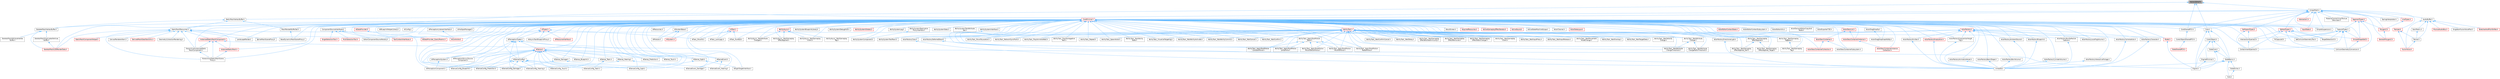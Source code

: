 digraph "Vector2DHalf.h"
{
 // INTERACTIVE_SVG=YES
 // LATEX_PDF_SIZE
  bgcolor="transparent";
  edge [fontname=Helvetica,fontsize=10,labelfontname=Helvetica,labelfontsize=10];
  node [fontname=Helvetica,fontsize=10,shape=box,height=0.2,width=0.4];
  Node1 [id="Node000001",label="Vector2DHalf.h",height=0.2,width=0.4,color="gray40", fillcolor="grey60", style="filled", fontcolor="black",tooltip=" "];
  Node1 -> Node2 [id="edge1_Node000001_Node000002",dir="back",color="steelblue1",style="solid",tooltip=" "];
  Node2 [id="Node000002",label="Core.h",height=0.2,width=0.4,color="grey40", fillcolor="white", style="filled",URL="$d6/dd7/Core_8h.html",tooltip=" "];
  Node2 -> Node3 [id="edge2_Node000002_Node000003",dir="back",color="steelblue1",style="solid",tooltip=" "];
  Node3 [id="Node000003",label="CoreUObject.h",height=0.2,width=0.4,color="grey40", fillcolor="white", style="filled",URL="$d0/ded/CoreUObject_8h.html",tooltip=" "];
  Node3 -> Node4 [id="edge3_Node000003_Node000004",dir="back",color="steelblue1",style="solid",tooltip=" "];
  Node4 [id="Node000004",label="Engine.h",height=0.2,width=0.4,color="grey40", fillcolor="white", style="filled",URL="$d1/d34/Public_2Engine_8h.html",tooltip=" "];
  Node3 -> Node5 [id="edge4_Node000003_Node000005",dir="back",color="steelblue1",style="solid",tooltip=" "];
  Node5 [id="Node000005",label="EngineMinimal.h",height=0.2,width=0.4,color="grey40", fillcolor="white", style="filled",URL="$d0/d2c/EngineMinimal_8h.html",tooltip=" "];
  Node5 -> Node4 [id="edge5_Node000005_Node000004",dir="back",color="steelblue1",style="solid",tooltip=" "];
  Node3 -> Node6 [id="edge6_Node000003_Node000006",dir="back",color="steelblue1",style="solid",tooltip=" "];
  Node6 [id="Node000006",label="SlateBasics.h",height=0.2,width=0.4,color="grey40", fillcolor="white", style="filled",URL="$da/d2f/SlateBasics_8h.html",tooltip=" "];
  Node6 -> Node4 [id="edge7_Node000006_Node000004",dir="back",color="steelblue1",style="solid",tooltip=" "];
  Node6 -> Node7 [id="edge8_Node000006_Node000007",dir="back",color="steelblue1",style="solid",tooltip=" "];
  Node7 [id="Node000007",label="Slate.h",height=0.2,width=0.4,color="grey40", fillcolor="white", style="filled",URL="$d2/dc0/Slate_8h.html",tooltip=" "];
  Node6 -> Node8 [id="edge9_Node000006_Node000008",dir="back",color="steelblue1",style="solid",tooltip=" "];
  Node8 [id="Node000008",label="SlateExtras.h",height=0.2,width=0.4,color="grey40", fillcolor="white", style="filled",URL="$d8/dec/SlateExtras_8h.html",tooltip=" "];
  Node8 -> Node7 [id="edge10_Node000008_Node000007",dir="back",color="steelblue1",style="solid",tooltip=" "];
  Node6 -> Node9 [id="edge11_Node000006_Node000009",dir="back",color="steelblue1",style="solid",tooltip=" "];
  Node9 [id="Node000009",label="UnrealEd.h",height=0.2,width=0.4,color="grey40", fillcolor="white", style="filled",URL="$d2/d5f/UnrealEd_8h.html",tooltip=" "];
  Node3 -> Node10 [id="edge12_Node000003_Node000010",dir="back",color="steelblue1",style="solid",tooltip=" "];
  Node10 [id="Node000010",label="SlateCore.h",height=0.2,width=0.4,color="grey40", fillcolor="white", style="filled",URL="$dc/d03/SlateCore_8h.html",tooltip=" "];
  Node10 -> Node4 [id="edge13_Node000010_Node000004",dir="back",color="steelblue1",style="solid",tooltip=" "];
  Node10 -> Node6 [id="edge14_Node000010_Node000006",dir="back",color="steelblue1",style="solid",tooltip=" "];
  Node2 -> Node4 [id="edge15_Node000002_Node000004",dir="back",color="steelblue1",style="solid",tooltip=" "];
  Node2 -> Node6 [id="edge16_Node000002_Node000006",dir="back",color="steelblue1",style="solid",tooltip=" "];
  Node1 -> Node11 [id="edge17_Node000001_Node000011",dir="back",color="steelblue1",style="solid",tooltip=" "];
  Node11 [id="Node000011",label="CoreSharedPCH.h",height=0.2,width=0.4,color="grey40", fillcolor="white", style="filled",URL="$d8/de5/CoreSharedPCH_8h.html",tooltip=" "];
  Node11 -> Node12 [id="edge18_Node000011_Node000012",dir="back",color="steelblue1",style="solid",tooltip=" "];
  Node12 [id="Node000012",label="CoreUObjectSharedPCH.h",height=0.2,width=0.4,color="grey40", fillcolor="white", style="filled",URL="$de/d2f/CoreUObjectSharedPCH_8h.html",tooltip=" "];
  Node12 -> Node13 [id="edge19_Node000012_Node000013",dir="back",color="steelblue1",style="solid",tooltip=" "];
  Node13 [id="Node000013",label="SlateSharedPCH.h",height=0.2,width=0.4,color="red", fillcolor="#FFF0F0", style="filled",URL="$d1/dfc/SlateSharedPCH_8h.html",tooltip=" "];
  Node1 -> Node16 [id="edge20_Node000001_Node000016",dir="back",color="steelblue1",style="solid",tooltip=" "];
  Node16 [id="Node000016",label="StaticMeshVertexBuffer.h",height=0.2,width=0.4,color="grey40", fillcolor="white", style="filled",URL="$d3/d3d/StaticMeshVertexBuffer_8h.html",tooltip=" "];
  Node16 -> Node17 [id="edge21_Node000016_Node000017",dir="back",color="steelblue1",style="solid",tooltip=" "];
  Node17 [id="Node000017",label="MeshRenderBufferSet.h",height=0.2,width=0.4,color="grey40", fillcolor="white", style="filled",URL="$de/dc2/MeshRenderBufferSet_8h.html",tooltip=" "];
  Node17 -> Node18 [id="edge22_Node000017_Node000018",dir="back",color="steelblue1",style="solid",tooltip=" "];
  Node18 [id="Node000018",label="BaseDynamicMeshSceneProxy.h",height=0.2,width=0.4,color="grey40", fillcolor="white", style="filled",URL="$d2/dee/BaseDynamicMeshSceneProxy_8h.html",tooltip=" "];
  Node16 -> Node19 [id="edge23_Node000016_Node000019",dir="back",color="steelblue1",style="solid",tooltip=" "];
  Node19 [id="Node000019",label="SkeletalMeshVertexBuffer.h",height=0.2,width=0.4,color="grey40", fillcolor="white", style="filled",URL="$d1/d09/SkeletalMeshVertexBuffer_8h.html",tooltip=" "];
  Node19 -> Node20 [id="edge24_Node000019_Node000020",dir="back",color="steelblue1",style="solid",tooltip=" "];
  Node20 [id="Node000020",label="SkeletalMeshAttributeVertex\lBuffer.h",height=0.2,width=0.4,color="grey40", fillcolor="white", style="filled",URL="$de/d6e/SkeletalMeshAttributeVertexBuffer_8h.html",tooltip=" "];
  Node19 -> Node21 [id="edge25_Node000019_Node000021",dir="back",color="steelblue1",style="solid",tooltip=" "];
  Node21 [id="Node000021",label="SkeletalMeshDuplicatedVertices\lBuffer.h",height=0.2,width=0.4,color="grey40", fillcolor="white", style="filled",URL="$d6/da7/SkeletalMeshDuplicatedVerticesBuffer_8h.html",tooltip=" "];
  Node21 -> Node22 [id="edge26_Node000021_Node000022",dir="back",color="steelblue1",style="solid",tooltip=" "];
  Node22 [id="Node000022",label="SkeletalMeshLODRenderData.h",height=0.2,width=0.4,color="red", fillcolor="#FFF0F0", style="filled",URL="$d0/d5a/SkeletalMeshLODRenderData_8h.html",tooltip=" "];
  Node19 -> Node22 [id="edge27_Node000019_Node000022",dir="back",color="steelblue1",style="solid",tooltip=" "];
  Node16 -> Node33 [id="edge28_Node000016_Node000033",dir="back",color="steelblue1",style="solid",tooltip=" "];
  Node33 [id="Node000033",label="StaticMeshResources.h",height=0.2,width=0.4,color="grey40", fillcolor="white", style="filled",URL="$d0/db7/StaticMeshResources_8h.html",tooltip=" "];
  Node33 -> Node34 [id="edge29_Node000033_Node000034",dir="back",color="steelblue1",style="solid",tooltip=" "];
  Node34 [id="Node000034",label="CanvasRendererItem.h",height=0.2,width=0.4,color="grey40", fillcolor="white", style="filled",URL="$d7/d93/CanvasRendererItem_8h.html",tooltip=" "];
  Node33 -> Node35 [id="edge30_Node000033_Node000035",dir="back",color="steelblue1",style="solid",tooltip=" "];
  Node35 [id="Node000035",label="DerivedMeshDataTaskUtils.h",height=0.2,width=0.4,color="red", fillcolor="#FFF0F0", style="filled",URL="$d2/d98/DerivedMeshDataTaskUtils_8h.html",tooltip=" "];
  Node33 -> Node109 [id="edge31_Node000033_Node000109",dir="back",color="steelblue1",style="solid",tooltip=" "];
  Node109 [id="Node000109",label="GeometryCollectionRendering.h",height=0.2,width=0.4,color="grey40", fillcolor="white", style="filled",URL="$dc/d68/GeometryCollectionRendering_8h.html",tooltip=" "];
  Node33 -> Node110 [id="edge32_Node000033_Node000110",dir="back",color="steelblue1",style="solid",tooltip=" "];
  Node110 [id="Node000110",label="HierarchicalInstancedStatic\lMeshComponent.h",height=0.2,width=0.4,color="grey40", fillcolor="white", style="filled",URL="$d3/ddb/HierarchicalInstancedStaticMeshComponent_8h.html",tooltip=" "];
  Node110 -> Node111 [id="edge33_Node000110_Node000111",dir="back",color="steelblue1",style="solid",tooltip=" "];
  Node111 [id="Node000111",label="HierarchicalStaticMeshScene\lProxy.h",height=0.2,width=0.4,color="grey40", fillcolor="white", style="filled",URL="$d3/d4d/HierarchicalStaticMeshSceneProxy_8h.html",tooltip=" "];
  Node33 -> Node111 [id="edge34_Node000033_Node000111",dir="back",color="steelblue1",style="solid",tooltip=" "];
  Node33 -> Node112 [id="edge35_Node000033_Node000112",dir="back",color="steelblue1",style="solid",tooltip=" "];
  Node112 [id="Node000112",label="InstancedStaticMesh.h",height=0.2,width=0.4,color="red", fillcolor="#FFF0F0", style="filled",URL="$dd/d89/InstancedStaticMesh_8h.html",tooltip=" "];
  Node112 -> Node111 [id="edge36_Node000112_Node000111",dir="back",color="steelblue1",style="solid",tooltip=" "];
  Node33 -> Node115 [id="edge37_Node000033_Node000115",dir="back",color="steelblue1",style="solid",tooltip=" "];
  Node115 [id="Node000115",label="InstancedStaticMeshComponent.h",height=0.2,width=0.4,color="red", fillcolor="#FFF0F0", style="filled",URL="$d8/d5d/InstancedStaticMeshComponent_8h.html",tooltip=" "];
  Node115 -> Node4 [id="edge38_Node000115_Node000004",dir="back",color="steelblue1",style="solid",tooltip=" "];
  Node115 -> Node110 [id="edge39_Node000115_Node000110",dir="back",color="steelblue1",style="solid",tooltip=" "];
  Node115 -> Node111 [id="edge40_Node000115_Node000111",dir="back",color="steelblue1",style="solid",tooltip=" "];
  Node115 -> Node112 [id="edge41_Node000115_Node000112",dir="back",color="steelblue1",style="solid",tooltip=" "];
  Node33 -> Node121 [id="edge42_Node000033_Node000121",dir="back",color="steelblue1",style="solid",tooltip=" "];
  Node121 [id="Node000121",label="LandscapeRender.h",height=0.2,width=0.4,color="grey40", fillcolor="white", style="filled",URL="$df/d67/LandscapeRender_8h.html",tooltip=" "];
  Node33 -> Node122 [id="edge43_Node000033_Node000122",dir="back",color="steelblue1",style="solid",tooltip=" "];
  Node122 [id="Node000122",label="Model.h",height=0.2,width=0.4,color="red", fillcolor="#FFF0F0", style="filled",URL="$dd/d63/Public_2Model_8h.html",tooltip=" "];
  Node122 -> Node4 [id="edge44_Node000122_Node000004",dir="back",color="steelblue1",style="solid",tooltip=" "];
  Node33 -> Node22 [id="edge45_Node000033_Node000022",dir="back",color="steelblue1",style="solid",tooltip=" "];
  Node33 -> Node126 [id="edge46_Node000033_Node000126",dir="back",color="steelblue1",style="solid",tooltip=" "];
  Node126 [id="Node000126",label="SplineMeshSceneProxy.h",height=0.2,width=0.4,color="grey40", fillcolor="white", style="filled",URL="$dd/dcb/SplineMeshSceneProxy_8h.html",tooltip=" "];
  Node33 -> Node127 [id="edge47_Node000033_Node000127",dir="back",color="steelblue1",style="solid",tooltip=" "];
  Node127 [id="Node000127",label="StaticMeshComponentHelper.h",height=0.2,width=0.4,color="red", fillcolor="#FFF0F0", style="filled",URL="$dc/dc1/StaticMeshComponentHelper_8h.html",tooltip=" "];
  Node1 -> Node128 [id="edge48_Node000001_Node000128",dir="back",color="steelblue1",style="solid",tooltip=" "];
  Node128 [id="Node000128",label="UnrealMath.h",height=0.2,width=0.4,color="grey40", fillcolor="white", style="filled",URL="$d8/db2/UnrealMath_8h.html",tooltip=" "];
  Node128 -> Node129 [id="edge49_Node000128_Node000129",dir="back",color="steelblue1",style="solid",tooltip=" "];
  Node129 [id="Node000129",label="AudioBuffer.h",height=0.2,width=0.4,color="grey40", fillcolor="white", style="filled",URL="$d7/da7/AudioBuffer_8h.html",tooltip=" "];
  Node129 -> Node130 [id="edge50_Node000129_Node000130",dir="back",color="steelblue1",style="solid",tooltip=" "];
  Node130 [id="Node000130",label="FusionVoice.h",height=0.2,width=0.4,color="red", fillcolor="#FFF0F0", style="filled",URL="$d2/dca/FusionVoice_8h.html",tooltip=" "];
  Node129 -> Node133 [id="edge51_Node000129_Node000133",dir="back",color="steelblue1",style="solid",tooltip=" "];
  Node133 [id="Node000133",label="GainMatrix.h",height=0.2,width=0.4,color="grey40", fillcolor="white", style="filled",URL="$d0/d14/GainMatrix_8h.html",tooltip=" "];
  Node133 -> Node134 [id="edge52_Node000133_Node000134",dir="back",color="steelblue1",style="solid",tooltip=" "];
  Node134 [id="Node000134",label="Panner.h",height=0.2,width=0.4,color="grey40", fillcolor="white", style="filled",URL="$dc/dea/Panner_8h.html",tooltip=" "];
  Node134 -> Node130 [id="edge53_Node000134_Node000130",dir="back",color="steelblue1",style="solid",tooltip=" "];
  Node129 -> Node135 [id="edge54_Node000129_Node000135",dir="back",color="steelblue1",style="solid",tooltip=" "];
  Node135 [id="Node000135",label="MusicalAudioBus.h",height=0.2,width=0.4,color="red", fillcolor="#FFF0F0", style="filled",URL="$d4/d5c/MusicalAudioBus_8h.html",tooltip=" "];
  Node129 -> Node134 [id="edge55_Node000129_Node000134",dir="back",color="steelblue1",style="solid",tooltip=" "];
  Node129 -> Node132 [id="edge56_Node000129_Node000132",dir="back",color="steelblue1",style="solid",tooltip=" "];
  Node132 [id="Node000132",label="SingletonFusionVoicePool.h",height=0.2,width=0.4,color="grey40", fillcolor="white", style="filled",URL="$d3/da3/SingletonFusionVoicePool_8h.html",tooltip=" "];
  Node129 -> Node138 [id="edge57_Node000129_Node000138",dir="back",color="steelblue1",style="solid",tooltip=" "];
  Node138 [id="Node000138",label="StretcherAndPitchShifter.h",height=0.2,width=0.4,color="red", fillcolor="#FFF0F0", style="filled",URL="$da/d13/StretcherAndPitchShifter_8h.html",tooltip=" "];
  Node128 -> Node143 [id="edge58_Node000128_Node000143",dir="back",color="steelblue1",style="solid",tooltip=" "];
  Node143 [id="Node000143",label="CapsuleTypes.h",height=0.2,width=0.4,color="grey40", fillcolor="white", style="filled",URL="$de/dcd/CapsuleTypes_8h.html",tooltip=" "];
  Node143 -> Node144 [id="edge59_Node000143_Node000144",dir="back",color="steelblue1",style="solid",tooltip=" "];
  Node144 [id="Node000144",label="CollisionGeometryConversion.h",height=0.2,width=0.4,color="grey40", fillcolor="white", style="filled",URL="$df/d0d/CollisionGeometryConversion_8h.html",tooltip=" "];
  Node143 -> Node145 [id="edge60_Node000143_Node000145",dir="back",color="steelblue1",style="solid",tooltip=" "];
  Node145 [id="Node000145",label="ContainmentQueries3.h",height=0.2,width=0.4,color="grey40", fillcolor="white", style="filled",URL="$d5/dc8/ContainmentQueries3_8h.html",tooltip=" "];
  Node143 -> Node146 [id="edge61_Node000143_Node000146",dir="back",color="steelblue1",style="solid",tooltip=" "];
  Node146 [id="Node000146",label="FitCapsule3.h",height=0.2,width=0.4,color="grey40", fillcolor="white", style="filled",URL="$d7/d15/FitCapsule3_8h.html",tooltip=" "];
  Node143 -> Node147 [id="edge62_Node000143_Node000147",dir="back",color="steelblue1",style="solid",tooltip=" "];
  Node147 [id="Node000147",label="IntersectionQueries3.h",height=0.2,width=0.4,color="grey40", fillcolor="white", style="filled",URL="$d6/d34/IntersectionQueries3_8h.html",tooltip=" "];
  Node147 -> Node145 [id="edge63_Node000147_Node000145",dir="back",color="steelblue1",style="solid",tooltip=" "];
  Node143 -> Node96 [id="edge64_Node000143_Node000096",dir="back",color="steelblue1",style="solid",tooltip=" "];
  Node96 [id="Node000096",label="SetCollisionGeometryTool.h",height=0.2,width=0.4,color="grey40", fillcolor="white", style="filled",URL="$d0/de6/SetCollisionGeometryTool_8h.html",tooltip=" "];
  Node143 -> Node148 [id="edge65_Node000143_Node000148",dir="back",color="steelblue1",style="solid",tooltip=" "];
  Node148 [id="Node000148",label="ShapeDetection3.h",height=0.2,width=0.4,color="grey40", fillcolor="white", style="filled",URL="$de/d18/ShapeDetection3_8h.html",tooltip=" "];
  Node143 -> Node149 [id="edge66_Node000143_Node000149",dir="back",color="steelblue1",style="solid",tooltip=" "];
  Node149 [id="Node000149",label="SimpleShapeSet3.h",height=0.2,width=0.4,color="red", fillcolor="#FFF0F0", style="filled",URL="$dc/ddb/SimpleShapeSet3_8h.html",tooltip=" "];
  Node149 -> Node144 [id="edge67_Node000149_Node000144",dir="back",color="steelblue1",style="solid",tooltip=" "];
  Node128 -> Node157 [id="edge68_Node000128_Node000157",dir="back",color="steelblue1",style="solid",tooltip=" "];
  Node157 [id="Node000157",label="ComponentSourceInterfaces.h",height=0.2,width=0.4,color="grey40", fillcolor="white", style="filled",URL="$d0/d45/ComponentSourceInterfaces_8h.html",tooltip=" "];
  Node157 -> Node158 [id="edge69_Node000157_Node000158",dir="back",color="steelblue1",style="solid",tooltip=" "];
  Node158 [id="Node000158",label="EditorComponentSourceFactory.h",height=0.2,width=0.4,color="grey40", fillcolor="white", style="filled",URL="$d4/d35/EditorComponentSourceFactory_8h.html",tooltip=" "];
  Node157 -> Node159 [id="edge70_Node000157_Node000159",dir="back",color="steelblue1",style="solid",tooltip=" "];
  Node159 [id="Node000159",label="MultiSelectionTool.h",height=0.2,width=0.4,color="red", fillcolor="#FFF0F0", style="filled",URL="$d6/dc9/MultiSelectionTool_8h.html",tooltip=" "];
  Node157 -> Node171 [id="edge71_Node000157_Node000171",dir="back",color="steelblue1",style="solid",tooltip=" "];
  Node171 [id="Node000171",label="SingleSelectionTool.h",height=0.2,width=0.4,color="red", fillcolor="#FFF0F0", style="filled",URL="$de/def/SingleSelectionTool_8h.html",tooltip=" "];
  Node157 -> Node186 [id="edge72_Node000157_Node000186",dir="back",color="steelblue1",style="solid",tooltip=" "];
  Node186 [id="Node000186",label="ToolContextInterfaces.h",height=0.2,width=0.4,color="red", fillcolor="#FFF0F0", style="filled",URL="$dd/d61/ToolContextInterfaces_8h.html",tooltip=" "];
  Node128 -> Node2 [id="edge73_Node000128_Node000002",dir="back",color="steelblue1",style="solid",tooltip=" "];
  Node128 -> Node331 [id="edge74_Node000128_Node000331",dir="back",color="steelblue1",style="solid",tooltip=" "];
  Node331 [id="Node000331",label="CoreMinimal.h",height=0.2,width=0.4,color="red", fillcolor="#FFF0F0", style="filled",URL="$d7/d67/CoreMinimal_8h.html",tooltip=" "];
  Node331 -> Node332 [id="edge75_Node000331_Node000332",dir="back",color="steelblue1",style="solid",tooltip=" "];
  Node332 [id="Node000332",label="AIAsyncTaskBlueprintProxy.h",height=0.2,width=0.4,color="grey40", fillcolor="white", style="filled",URL="$db/d07/AIAsyncTaskBlueprintProxy_8h.html",tooltip=" "];
  Node331 -> Node333 [id="edge76_Node000331_Node000333",dir="back",color="steelblue1",style="solid",tooltip=" "];
  Node333 [id="Node000333",label="AIBlueprintHelperLibrary.h",height=0.2,width=0.4,color="grey40", fillcolor="white", style="filled",URL="$dc/d00/AIBlueprintHelperLibrary_8h.html",tooltip=" "];
  Node331 -> Node334 [id="edge77_Node000331_Node000334",dir="back",color="steelblue1",style="solid",tooltip=" "];
  Node334 [id="Node000334",label="AIConfig.h",height=0.2,width=0.4,color="grey40", fillcolor="white", style="filled",URL="$da/da3/AIConfig_8h.html",tooltip=" "];
  Node331 -> Node335 [id="edge78_Node000331_Node000335",dir="back",color="steelblue1",style="solid",tooltip=" "];
  Node335 [id="Node000335",label="AIController.h",height=0.2,width=0.4,color="red", fillcolor="#FFF0F0", style="filled",URL="$d7/dd8/AIController_8h.html",tooltip=" "];
  Node331 -> Node338 [id="edge79_Node000331_Node000338",dir="back",color="steelblue1",style="solid",tooltip=" "];
  Node338 [id="Node000338",label="AIDataProvider.h",height=0.2,width=0.4,color="red", fillcolor="#FFF0F0", style="filled",URL="$dd/d5b/AIDataProvider_8h.html",tooltip=" "];
  Node338 -> Node339 [id="edge80_Node000338_Node000339",dir="back",color="steelblue1",style="solid",tooltip=" "];
  Node339 [id="Node000339",label="AIDataProvider_QueryParams.h",height=0.2,width=0.4,color="red", fillcolor="#FFF0F0", style="filled",URL="$d3/dd9/AIDataProvider__QueryParams_8h.html",tooltip=" "];
  Node331 -> Node339 [id="edge81_Node000331_Node000339",dir="back",color="steelblue1",style="solid",tooltip=" "];
  Node331 -> Node349 [id="edge82_Node000331_Node000349",dir="back",color="steelblue1",style="solid",tooltip=" "];
  Node349 [id="Node000349",label="AIHotSpotManager.h",height=0.2,width=0.4,color="grey40", fillcolor="white", style="filled",URL="$da/d1d/AIHotSpotManager_8h.html",tooltip=" "];
  Node331 -> Node350 [id="edge83_Node000331_Node000350",dir="back",color="steelblue1",style="solid",tooltip=" "];
  Node350 [id="Node000350",label="AIModule.h",height=0.2,width=0.4,color="grey40", fillcolor="white", style="filled",URL="$d9/df1/AIModule_8h.html",tooltip=" "];
  Node331 -> Node351 [id="edge84_Node000331_Node000351",dir="back",color="steelblue1",style="solid",tooltip=" "];
  Node351 [id="Node000351",label="AIPerceptionComponent.h",height=0.2,width=0.4,color="grey40", fillcolor="white", style="filled",URL="$d6/d0a/AIPerceptionComponent_8h.html",tooltip=" "];
  Node331 -> Node352 [id="edge85_Node000331_Node000352",dir="back",color="steelblue1",style="solid",tooltip=" "];
  Node352 [id="Node000352",label="AIPerceptionListenerInterface.h",height=0.2,width=0.4,color="grey40", fillcolor="white", style="filled",URL="$d4/dd7/AIPerceptionListenerInterface_8h.html",tooltip=" "];
  Node352 -> Node335 [id="edge86_Node000352_Node000335",dir="back",color="steelblue1",style="solid",tooltip=" "];
  Node331 -> Node353 [id="edge87_Node000331_Node000353",dir="back",color="steelblue1",style="solid",tooltip=" "];
  Node353 [id="Node000353",label="AIPerceptionStimuliSource\lComponent.h",height=0.2,width=0.4,color="grey40", fillcolor="white", style="filled",URL="$df/da3/AIPerceptionStimuliSourceComponent_8h.html",tooltip=" "];
  Node331 -> Node354 [id="edge88_Node000331_Node000354",dir="back",color="steelblue1",style="solid",tooltip=" "];
  Node354 [id="Node000354",label="AIPerceptionSystem.h",height=0.2,width=0.4,color="grey40", fillcolor="white", style="filled",URL="$d0/d08/AIPerceptionSystem_8h.html",tooltip=" "];
  Node354 -> Node351 [id="edge89_Node000354_Node000351",dir="back",color="steelblue1",style="solid",tooltip=" "];
  Node331 -> Node355 [id="edge90_Node000331_Node000355",dir="back",color="steelblue1",style="solid",tooltip=" "];
  Node355 [id="Node000355",label="AIPerceptionTypes.h",height=0.2,width=0.4,color="grey40", fillcolor="white", style="filled",URL="$de/d00/AIPerceptionTypes_8h.html",tooltip=" "];
  Node355 -> Node351 [id="edge91_Node000355_Node000351",dir="back",color="steelblue1",style="solid",tooltip=" "];
  Node355 -> Node354 [id="edge92_Node000355_Node000354",dir="back",color="steelblue1",style="solid",tooltip=" "];
  Node355 -> Node356 [id="edge93_Node000355_Node000356",dir="back",color="steelblue1",style="solid",tooltip=" "];
  Node356 [id="Node000356",label="AISense.h",height=0.2,width=0.4,color="red", fillcolor="#FFF0F0", style="filled",URL="$d3/dbd/AISense_8h.html",tooltip=" "];
  Node356 -> Node351 [id="edge94_Node000356_Node000351",dir="back",color="steelblue1",style="solid",tooltip=" "];
  Node356 -> Node353 [id="edge95_Node000356_Node000353",dir="back",color="steelblue1",style="solid",tooltip=" "];
  Node356 -> Node354 [id="edge96_Node000356_Node000354",dir="back",color="steelblue1",style="solid",tooltip=" "];
  Node356 -> Node357 [id="edge97_Node000356_Node000357",dir="back",color="steelblue1",style="solid",tooltip=" "];
  Node357 [id="Node000357",label="AISenseConfig.h",height=0.2,width=0.4,color="grey40", fillcolor="white", style="filled",URL="$d4/d73/AISenseConfig_8h.html",tooltip=" "];
  Node357 -> Node358 [id="edge98_Node000357_Node000358",dir="back",color="steelblue1",style="solid",tooltip=" "];
  Node358 [id="Node000358",label="AISenseConfig_Blueprint.h",height=0.2,width=0.4,color="grey40", fillcolor="white", style="filled",URL="$d7/ddf/AISenseConfig__Blueprint_8h.html",tooltip=" "];
  Node357 -> Node359 [id="edge99_Node000357_Node000359",dir="back",color="steelblue1",style="solid",tooltip=" "];
  Node359 [id="Node000359",label="AISenseConfig_Damage.h",height=0.2,width=0.4,color="grey40", fillcolor="white", style="filled",URL="$d4/d13/AISenseConfig__Damage_8h.html",tooltip=" "];
  Node357 -> Node360 [id="edge100_Node000357_Node000360",dir="back",color="steelblue1",style="solid",tooltip=" "];
  Node360 [id="Node000360",label="AISenseConfig_Hearing.h",height=0.2,width=0.4,color="grey40", fillcolor="white", style="filled",URL="$df/d81/AISenseConfig__Hearing_8h.html",tooltip=" "];
  Node357 -> Node361 [id="edge101_Node000357_Node000361",dir="back",color="steelblue1",style="solid",tooltip=" "];
  Node361 [id="Node000361",label="AISenseConfig_Prediction.h",height=0.2,width=0.4,color="grey40", fillcolor="white", style="filled",URL="$d2/d6e/AISenseConfig__Prediction_8h.html",tooltip=" "];
  Node357 -> Node362 [id="edge102_Node000357_Node000362",dir="back",color="steelblue1",style="solid",tooltip=" "];
  Node362 [id="Node000362",label="AISenseConfig_Sight.h",height=0.2,width=0.4,color="grey40", fillcolor="white", style="filled",URL="$d7/d17/AISenseConfig__Sight_8h.html",tooltip=" "];
  Node357 -> Node363 [id="edge103_Node000357_Node000363",dir="back",color="steelblue1",style="solid",tooltip=" "];
  Node363 [id="Node000363",label="AISenseConfig_Team.h",height=0.2,width=0.4,color="grey40", fillcolor="white", style="filled",URL="$dc/daf/AISenseConfig__Team_8h.html",tooltip=" "];
  Node357 -> Node364 [id="edge104_Node000357_Node000364",dir="back",color="steelblue1",style="solid",tooltip=" "];
  Node364 [id="Node000364",label="AISenseConfig_Touch.h",height=0.2,width=0.4,color="grey40", fillcolor="white", style="filled",URL="$df/d3a/AISenseConfig__Touch_8h.html",tooltip=" "];
  Node356 -> Node358 [id="edge105_Node000356_Node000358",dir="back",color="steelblue1",style="solid",tooltip=" "];
  Node356 -> Node359 [id="edge106_Node000356_Node000359",dir="back",color="steelblue1",style="solid",tooltip=" "];
  Node356 -> Node360 [id="edge107_Node000356_Node000360",dir="back",color="steelblue1",style="solid",tooltip=" "];
  Node356 -> Node361 [id="edge108_Node000356_Node000361",dir="back",color="steelblue1",style="solid",tooltip=" "];
  Node356 -> Node362 [id="edge109_Node000356_Node000362",dir="back",color="steelblue1",style="solid",tooltip=" "];
  Node356 -> Node363 [id="edge110_Node000356_Node000363",dir="back",color="steelblue1",style="solid",tooltip=" "];
  Node356 -> Node364 [id="edge111_Node000356_Node000364",dir="back",color="steelblue1",style="solid",tooltip=" "];
  Node356 -> Node365 [id="edge112_Node000356_Node000365",dir="back",color="steelblue1",style="solid",tooltip=" "];
  Node365 [id="Node000365",label="AISense_Blueprint.h",height=0.2,width=0.4,color="grey40", fillcolor="white", style="filled",URL="$d6/d30/AISense__Blueprint_8h.html",tooltip=" "];
  Node356 -> Node366 [id="edge113_Node000356_Node000366",dir="back",color="steelblue1",style="solid",tooltip=" "];
  Node366 [id="Node000366",label="AISense_Damage.h",height=0.2,width=0.4,color="grey40", fillcolor="white", style="filled",URL="$dd/d37/AISense__Damage_8h.html",tooltip=" "];
  Node366 -> Node359 [id="edge114_Node000366_Node000359",dir="back",color="steelblue1",style="solid",tooltip=" "];
  Node366 -> Node367 [id="edge115_Node000366_Node000367",dir="back",color="steelblue1",style="solid",tooltip=" "];
  Node367 [id="Node000367",label="AISenseEvent_Damage.h",height=0.2,width=0.4,color="grey40", fillcolor="white", style="filled",URL="$db/d23/AISenseEvent__Damage_8h.html",tooltip=" "];
  Node356 -> Node368 [id="edge116_Node000356_Node000368",dir="back",color="steelblue1",style="solid",tooltip=" "];
  Node368 [id="Node000368",label="AISense_Hearing.h",height=0.2,width=0.4,color="grey40", fillcolor="white", style="filled",URL="$dc/d03/AISense__Hearing_8h.html",tooltip=" "];
  Node368 -> Node360 [id="edge117_Node000368_Node000360",dir="back",color="steelblue1",style="solid",tooltip=" "];
  Node368 -> Node369 [id="edge118_Node000368_Node000369",dir="back",color="steelblue1",style="solid",tooltip=" "];
  Node369 [id="Node000369",label="AISenseEvent_Hearing.h",height=0.2,width=0.4,color="grey40", fillcolor="white", style="filled",URL="$df/d3a/AISenseEvent__Hearing_8h.html",tooltip=" "];
  Node356 -> Node370 [id="edge119_Node000356_Node000370",dir="back",color="steelblue1",style="solid",tooltip=" "];
  Node370 [id="Node000370",label="AISense_Prediction.h",height=0.2,width=0.4,color="grey40", fillcolor="white", style="filled",URL="$d4/de0/AISense__Prediction_8h.html",tooltip=" "];
  Node356 -> Node371 [id="edge120_Node000356_Node000371",dir="back",color="steelblue1",style="solid",tooltip=" "];
  Node371 [id="Node000371",label="AISense_Sight.h",height=0.2,width=0.4,color="grey40", fillcolor="white", style="filled",URL="$d7/d6f/AISense__Sight_8h.html",tooltip=" "];
  Node371 -> Node362 [id="edge121_Node000371_Node000362",dir="back",color="steelblue1",style="solid",tooltip=" "];
  Node371 -> Node372 [id="edge122_Node000371_Node000372",dir="back",color="steelblue1",style="solid",tooltip=" "];
  Node372 [id="Node000372",label="AISightTargetInterface.h",height=0.2,width=0.4,color="grey40", fillcolor="white", style="filled",URL="$d0/dd7/AISightTargetInterface_8h.html",tooltip=" "];
  Node356 -> Node373 [id="edge123_Node000356_Node000373",dir="back",color="steelblue1",style="solid",tooltip=" "];
  Node373 [id="Node000373",label="AISense_Team.h",height=0.2,width=0.4,color="grey40", fillcolor="white", style="filled",URL="$d7/d7a/AISense__Team_8h.html",tooltip=" "];
  Node373 -> Node363 [id="edge124_Node000373_Node000363",dir="back",color="steelblue1",style="solid",tooltip=" "];
  Node356 -> Node374 [id="edge125_Node000356_Node000374",dir="back",color="steelblue1",style="solid",tooltip=" "];
  Node374 [id="Node000374",label="AISense_Touch.h",height=0.2,width=0.4,color="grey40", fillcolor="white", style="filled",URL="$d6/db4/AISense__Touch_8h.html",tooltip=" "];
  Node355 -> Node357 [id="edge126_Node000355_Node000357",dir="back",color="steelblue1",style="solid",tooltip=" "];
  Node355 -> Node360 [id="edge127_Node000355_Node000360",dir="back",color="steelblue1",style="solid",tooltip=" "];
  Node355 -> Node362 [id="edge128_Node000355_Node000362",dir="back",color="steelblue1",style="solid",tooltip=" "];
  Node355 -> Node375 [id="edge129_Node000355_Node000375",dir="back",color="steelblue1",style="solid",tooltip=" "];
  Node375 [id="Node000375",label="AISenseEvent.h",height=0.2,width=0.4,color="grey40", fillcolor="white", style="filled",URL="$de/d44/AISenseEvent_8h.html",tooltip=" "];
  Node375 -> Node367 [id="edge130_Node000375_Node000367",dir="back",color="steelblue1",style="solid",tooltip=" "];
  Node375 -> Node369 [id="edge131_Node000375_Node000369",dir="back",color="steelblue1",style="solid",tooltip=" "];
  Node331 -> Node376 [id="edge132_Node000331_Node000376",dir="back",color="steelblue1",style="solid",tooltip=" "];
  Node376 [id="Node000376",label="AIResourceInterface.h",height=0.2,width=0.4,color="red", fillcolor="#FFF0F0", style="filled",URL="$dd/d0d/AIResourceInterface_8h.html",tooltip=" "];
  Node331 -> Node433 [id="edge133_Node000331_Node000433",dir="back",color="steelblue1",style="solid",tooltip=" "];
  Node433 [id="Node000433",label="AIResources.h",height=0.2,width=0.4,color="grey40", fillcolor="white", style="filled",URL="$d9/db0/AIResources_8h.html",tooltip=" "];
  Node331 -> Node356 [id="edge134_Node000331_Node000356",dir="back",color="steelblue1",style="solid",tooltip=" "];
  Node331 -> Node357 [id="edge135_Node000331_Node000357",dir="back",color="steelblue1",style="solid",tooltip=" "];
  Node331 -> Node358 [id="edge136_Node000331_Node000358",dir="back",color="steelblue1",style="solid",tooltip=" "];
  Node331 -> Node359 [id="edge137_Node000331_Node000359",dir="back",color="steelblue1",style="solid",tooltip=" "];
  Node331 -> Node360 [id="edge138_Node000331_Node000360",dir="back",color="steelblue1",style="solid",tooltip=" "];
  Node331 -> Node361 [id="edge139_Node000331_Node000361",dir="back",color="steelblue1",style="solid",tooltip=" "];
  Node331 -> Node362 [id="edge140_Node000331_Node000362",dir="back",color="steelblue1",style="solid",tooltip=" "];
  Node331 -> Node363 [id="edge141_Node000331_Node000363",dir="back",color="steelblue1",style="solid",tooltip=" "];
  Node331 -> Node364 [id="edge142_Node000331_Node000364",dir="back",color="steelblue1",style="solid",tooltip=" "];
  Node331 -> Node375 [id="edge143_Node000331_Node000375",dir="back",color="steelblue1",style="solid",tooltip=" "];
  Node331 -> Node367 [id="edge144_Node000331_Node000367",dir="back",color="steelblue1",style="solid",tooltip=" "];
  Node331 -> Node369 [id="edge145_Node000331_Node000369",dir="back",color="steelblue1",style="solid",tooltip=" "];
  Node331 -> Node365 [id="edge146_Node000331_Node000365",dir="back",color="steelblue1",style="solid",tooltip=" "];
  Node331 -> Node366 [id="edge147_Node000331_Node000366",dir="back",color="steelblue1",style="solid",tooltip=" "];
  Node331 -> Node368 [id="edge148_Node000331_Node000368",dir="back",color="steelblue1",style="solid",tooltip=" "];
  Node331 -> Node370 [id="edge149_Node000331_Node000370",dir="back",color="steelblue1",style="solid",tooltip=" "];
  Node331 -> Node371 [id="edge150_Node000331_Node000371",dir="back",color="steelblue1",style="solid",tooltip=" "];
  Node331 -> Node373 [id="edge151_Node000331_Node000373",dir="back",color="steelblue1",style="solid",tooltip=" "];
  Node331 -> Node374 [id="edge152_Node000331_Node000374",dir="back",color="steelblue1",style="solid",tooltip=" "];
  Node331 -> Node372 [id="edge153_Node000331_Node000372",dir="back",color="steelblue1",style="solid",tooltip=" "];
  Node331 -> Node434 [id="edge154_Node000331_Node000434",dir="back",color="steelblue1",style="solid",tooltip=" "];
  Node434 [id="Node000434",label="AISystem.h",height=0.2,width=0.4,color="red", fillcolor="#FFF0F0", style="filled",URL="$d0/d71/AISystem_8h.html",tooltip=" "];
  Node331 -> Node439 [id="edge155_Node000331_Node000439",dir="back",color="steelblue1",style="solid",tooltip=" "];
  Node439 [id="Node000439",label="AISystemBase.h",height=0.2,width=0.4,color="grey40", fillcolor="white", style="filled",URL="$d5/d44/AISystemBase_8h.html",tooltip=" "];
  Node439 -> Node350 [id="edge156_Node000439_Node000350",dir="back",color="steelblue1",style="solid",tooltip=" "];
  Node439 -> Node434 [id="edge157_Node000439_Node000434",dir="back",color="steelblue1",style="solid",tooltip=" "];
  Node331 -> Node440 [id="edge158_Node000331_Node000440",dir="back",color="steelblue1",style="solid",tooltip=" "];
  Node440 [id="Node000440",label="AITask.h",height=0.2,width=0.4,color="red", fillcolor="#FFF0F0", style="filled",URL="$d6/de2/AITask_8h.html",tooltip=" "];
  Node440 -> Node441 [id="edge159_Node000440_Node000441",dir="back",color="steelblue1",style="solid",tooltip=" "];
  Node441 [id="Node000441",label="AITask_LockLogic.h",height=0.2,width=0.4,color="grey40", fillcolor="white", style="filled",URL="$d8/d28/AITask__LockLogic_8h.html",tooltip=" "];
  Node440 -> Node430 [id="edge160_Node000440_Node000430",dir="back",color="steelblue1",style="solid",tooltip=" "];
  Node430 [id="Node000430",label="AITask_MoveTo.h",height=0.2,width=0.4,color="grey40", fillcolor="white", style="filled",URL="$d4/dc4/AITask__MoveTo_8h.html",tooltip=" "];
  Node440 -> Node442 [id="edge161_Node000440_Node000442",dir="back",color="steelblue1",style="solid",tooltip=" "];
  Node442 [id="Node000442",label="AITask_RunEQS.h",height=0.2,width=0.4,color="grey40", fillcolor="white", style="filled",URL="$d9/d9f/AITask__RunEQS_8h.html",tooltip=" "];
  Node331 -> Node441 [id="edge162_Node000331_Node000441",dir="back",color="steelblue1",style="solid",tooltip=" "];
  Node331 -> Node430 [id="edge163_Node000331_Node000430",dir="back",color="steelblue1",style="solid",tooltip=" "];
  Node331 -> Node442 [id="edge164_Node000331_Node000442",dir="back",color="steelblue1",style="solid",tooltip=" "];
  Node331 -> Node443 [id="edge165_Node000331_Node000443",dir="back",color="steelblue1",style="solid",tooltip=" "];
  Node443 [id="Node000443",label="AITypes.h",height=0.2,width=0.4,color="red", fillcolor="#FFF0F0", style="filled",URL="$dd/d64/AITypes_8h.html",tooltip=" "];
  Node443 -> Node332 [id="edge166_Node000443_Node000332",dir="back",color="steelblue1",style="solid",tooltip=" "];
  Node443 -> Node335 [id="edge167_Node000443_Node000335",dir="back",color="steelblue1",style="solid",tooltip=" "];
  Node443 -> Node355 [id="edge168_Node000443_Node000355",dir="back",color="steelblue1",style="solid",tooltip=" "];
  Node443 -> Node376 [id="edge169_Node000443_Node000376",dir="back",color="steelblue1",style="solid",tooltip=" "];
  Node443 -> Node430 [id="edge170_Node000443_Node000430",dir="back",color="steelblue1",style="solid",tooltip=" "];
  Node331 -> Node448 [id="edge171_Node000331_Node000448",dir="back",color="steelblue1",style="solid",tooltip=" "];
  Node448 [id="Node000448",label="AbilityAsync.h",height=0.2,width=0.4,color="red", fillcolor="#FFF0F0", style="filled",URL="$d8/dce/AbilityAsync_8h.html",tooltip=" "];
  Node448 -> Node449 [id="edge172_Node000448_Node000449",dir="back",color="steelblue1",style="solid",tooltip=" "];
  Node449 [id="Node000449",label="AbilityAsync_WaitAttribute\lChanged.h",height=0.2,width=0.4,color="grey40", fillcolor="white", style="filled",URL="$d8/d81/AbilityAsync__WaitAttributeChanged_8h.html",tooltip=" "];
  Node448 -> Node450 [id="edge173_Node000448_Node000450",dir="back",color="steelblue1",style="solid",tooltip=" "];
  Node450 [id="Node000450",label="AbilityAsync_WaitGameplay\lEffectApplied.h",height=0.2,width=0.4,color="grey40", fillcolor="white", style="filled",URL="$dd/d1a/AbilityAsync__WaitGameplayEffectApplied_8h.html",tooltip=" "];
  Node448 -> Node451 [id="edge174_Node000448_Node000451",dir="back",color="steelblue1",style="solid",tooltip=" "];
  Node451 [id="Node000451",label="AbilityAsync_WaitGameplay\lEvent.h",height=0.2,width=0.4,color="grey40", fillcolor="white", style="filled",URL="$d4/d2d/AbilityAsync__WaitGameplayEvent_8h.html",tooltip=" "];
  Node448 -> Node452 [id="edge175_Node000448_Node000452",dir="back",color="steelblue1",style="solid",tooltip=" "];
  Node452 [id="Node000452",label="AbilityAsync_WaitGameplay\lTag.h",height=0.2,width=0.4,color="grey40", fillcolor="white", style="filled",URL="$d8/dc5/AbilityAsync__WaitGameplayTag_8h.html",tooltip=" "];
  Node331 -> Node449 [id="edge176_Node000331_Node000449",dir="back",color="steelblue1",style="solid",tooltip=" "];
  Node331 -> Node450 [id="edge177_Node000331_Node000450",dir="back",color="steelblue1",style="solid",tooltip=" "];
  Node331 -> Node451 [id="edge178_Node000331_Node000451",dir="back",color="steelblue1",style="solid",tooltip=" "];
  Node331 -> Node452 [id="edge179_Node000331_Node000452",dir="back",color="steelblue1",style="solid",tooltip=" "];
  Node331 -> Node455 [id="edge180_Node000331_Node000455",dir="back",color="steelblue1",style="solid",tooltip=" "];
  Node455 [id="Node000455",label="AbilitySystemBlueprintLibrary.h",height=0.2,width=0.4,color="grey40", fillcolor="white", style="filled",URL="$d5/dd6/AbilitySystemBlueprintLibrary_8h.html",tooltip=" "];
  Node331 -> Node456 [id="edge181_Node000331_Node000456",dir="back",color="steelblue1",style="solid",tooltip=" "];
  Node456 [id="Node000456",label="AbilitySystemComponent.h",height=0.2,width=0.4,color="grey40", fillcolor="white", style="filled",URL="$d0/da3/AbilitySystemComponent_8h.html",tooltip=" "];
  Node331 -> Node457 [id="edge182_Node000331_Node000457",dir="back",color="steelblue1",style="solid",tooltip=" "];
  Node457 [id="Node000457",label="AbilitySystemDebugHUD.h",height=0.2,width=0.4,color="grey40", fillcolor="white", style="filled",URL="$dc/d84/AbilitySystemDebugHUD_8h.html",tooltip=" "];
  Node331 -> Node458 [id="edge183_Node000331_Node000458",dir="back",color="steelblue1",style="solid",tooltip=" "];
  Node458 [id="Node000458",label="AbilitySystemGlobals.h",height=0.2,width=0.4,color="red", fillcolor="#FFF0F0", style="filled",URL="$dc/d82/AbilitySystemGlobals_8h.html",tooltip=" "];
  Node331 -> Node460 [id="edge184_Node000331_Node000460",dir="back",color="steelblue1",style="solid",tooltip=" "];
  Node460 [id="Node000460",label="AbilitySystemInterface.h",height=0.2,width=0.4,color="grey40", fillcolor="white", style="filled",URL="$d8/d76/AbilitySystemInterface_8h.html",tooltip=" "];
  Node460 -> Node461 [id="edge185_Node000460_Node000461",dir="back",color="steelblue1",style="solid",tooltip=" "];
  Node461 [id="Node000461",label="AbilitySystemTestPawn.h",height=0.2,width=0.4,color="grey40", fillcolor="white", style="filled",URL="$d9/d5f/AbilitySystemTestPawn_8h.html",tooltip=" "];
  Node331 -> Node462 [id="edge186_Node000331_Node000462",dir="back",color="steelblue1",style="solid",tooltip=" "];
  Node462 [id="Node000462",label="AbilitySystemLog.h",height=0.2,width=0.4,color="grey40", fillcolor="white", style="filled",URL="$d9/d0f/AbilitySystemLog_8h.html",tooltip=" "];
  Node331 -> Node463 [id="edge187_Node000331_Node000463",dir="back",color="steelblue1",style="solid",tooltip=" "];
  Node463 [id="Node000463",label="AbilitySystemReplication\lProxyInterface.h",height=0.2,width=0.4,color="grey40", fillcolor="white", style="filled",URL="$d9/d17/AbilitySystemReplicationProxyInterface_8h.html",tooltip=" "];
  Node463 -> Node456 [id="edge188_Node000463_Node000456",dir="back",color="steelblue1",style="solid",tooltip=" "];
  Node331 -> Node464 [id="edge189_Node000331_Node000464",dir="back",color="steelblue1",style="solid",tooltip=" "];
  Node464 [id="Node000464",label="AbilitySystemStats.h",height=0.2,width=0.4,color="grey40", fillcolor="white", style="filled",URL="$d2/d42/AbilitySystemStats_8h.html",tooltip=" "];
  Node331 -> Node465 [id="edge190_Node000331_Node000465",dir="back",color="steelblue1",style="solid",tooltip=" "];
  Node465 [id="Node000465",label="AbilitySystemTestAttribute\lSet.h",height=0.2,width=0.4,color="grey40", fillcolor="white", style="filled",URL="$df/d1f/AbilitySystemTestAttributeSet_8h.html",tooltip=" "];
  Node331 -> Node461 [id="edge191_Node000331_Node000461",dir="back",color="steelblue1",style="solid",tooltip=" "];
  Node331 -> Node466 [id="edge192_Node000331_Node000466",dir="back",color="steelblue1",style="solid",tooltip=" "];
  Node466 [id="Node000466",label="AbilityTask.h",height=0.2,width=0.4,color="red", fillcolor="#FFF0F0", style="filled",URL="$d2/d8e/AbilityTask_8h.html",tooltip=" "];
  Node466 -> Node467 [id="edge193_Node000466_Node000467",dir="back",color="steelblue1",style="solid",tooltip=" "];
  Node467 [id="Node000467",label="AbilityTask_ApplyRootMotion\lConstantForce.h",height=0.2,width=0.4,color="grey40", fillcolor="white", style="filled",URL="$d0/de8/AbilityTask__ApplyRootMotionConstantForce_8h.html",tooltip=" "];
  Node466 -> Node468 [id="edge194_Node000466_Node000468",dir="back",color="steelblue1",style="solid",tooltip=" "];
  Node468 [id="Node000468",label="AbilityTask_ApplyRootMotion\lJumpForce.h",height=0.2,width=0.4,color="grey40", fillcolor="white", style="filled",URL="$d7/db6/AbilityTask__ApplyRootMotionJumpForce_8h.html",tooltip=" "];
  Node466 -> Node469 [id="edge195_Node000466_Node000469",dir="back",color="steelblue1",style="solid",tooltip=" "];
  Node469 [id="Node000469",label="AbilityTask_ApplyRootMotion\lMoveToActorForce.h",height=0.2,width=0.4,color="grey40", fillcolor="white", style="filled",URL="$d5/de3/AbilityTask__ApplyRootMotionMoveToActorForce_8h.html",tooltip=" "];
  Node466 -> Node470 [id="edge196_Node000466_Node000470",dir="back",color="steelblue1",style="solid",tooltip=" "];
  Node470 [id="Node000470",label="AbilityTask_ApplyRootMotion\lMoveToForce.h",height=0.2,width=0.4,color="grey40", fillcolor="white", style="filled",URL="$d3/dc3/AbilityTask__ApplyRootMotionMoveToForce_8h.html",tooltip=" "];
  Node466 -> Node471 [id="edge197_Node000466_Node000471",dir="back",color="steelblue1",style="solid",tooltip=" "];
  Node471 [id="Node000471",label="AbilityTask_ApplyRootMotion\lRadialForce.h",height=0.2,width=0.4,color="grey40", fillcolor="white", style="filled",URL="$da/d06/AbilityTask__ApplyRootMotionRadialForce_8h.html",tooltip=" "];
  Node466 -> Node472 [id="edge198_Node000466_Node000472",dir="back",color="steelblue1",style="solid",tooltip=" "];
  Node472 [id="Node000472",label="AbilityTask_ApplyRootMotion\l_Base.h",height=0.2,width=0.4,color="grey40", fillcolor="white", style="filled",URL="$d8/d7d/AbilityTask__ApplyRootMotion__Base_8h.html",tooltip=" "];
  Node472 -> Node467 [id="edge199_Node000472_Node000467",dir="back",color="steelblue1",style="solid",tooltip=" "];
  Node472 -> Node468 [id="edge200_Node000472_Node000468",dir="back",color="steelblue1",style="solid",tooltip=" "];
  Node472 -> Node469 [id="edge201_Node000472_Node000469",dir="back",color="steelblue1",style="solid",tooltip=" "];
  Node472 -> Node470 [id="edge202_Node000472_Node000470",dir="back",color="steelblue1",style="solid",tooltip=" "];
  Node472 -> Node471 [id="edge203_Node000472_Node000471",dir="back",color="steelblue1",style="solid",tooltip=" "];
  Node466 -> Node473 [id="edge204_Node000466_Node000473",dir="back",color="steelblue1",style="solid",tooltip=" "];
  Node473 [id="Node000473",label="AbilityTask_MoveToLocation.h",height=0.2,width=0.4,color="grey40", fillcolor="white", style="filled",URL="$da/d8d/AbilityTask__MoveToLocation_8h.html",tooltip=" "];
  Node466 -> Node474 [id="edge205_Node000466_Node000474",dir="back",color="steelblue1",style="solid",tooltip=" "];
  Node474 [id="Node000474",label="AbilityTask_NetworkSyncPoint.h",height=0.2,width=0.4,color="grey40", fillcolor="white", style="filled",URL="$dc/d62/AbilityTask__NetworkSyncPoint_8h.html",tooltip=" "];
  Node466 -> Node475 [id="edge206_Node000466_Node000475",dir="back",color="steelblue1",style="solid",tooltip=" "];
  Node475 [id="Node000475",label="AbilityTask_PlayAnimAndWait.h",height=0.2,width=0.4,color="grey40", fillcolor="white", style="filled",URL="$d4/d50/AbilityTask__PlayAnimAndWait_8h.html",tooltip=" "];
  Node466 -> Node476 [id="edge207_Node000466_Node000476",dir="back",color="steelblue1",style="solid",tooltip=" "];
  Node476 [id="Node000476",label="AbilityTask_PlayMontageAnd\lWait.h",height=0.2,width=0.4,color="grey40", fillcolor="white", style="filled",URL="$de/d05/AbilityTask__PlayMontageAndWait_8h.html",tooltip=" "];
  Node466 -> Node477 [id="edge208_Node000466_Node000477",dir="back",color="steelblue1",style="solid",tooltip=" "];
  Node477 [id="Node000477",label="AbilityTask_Repeat.h",height=0.2,width=0.4,color="grey40", fillcolor="white", style="filled",URL="$da/d7d/AbilityTask__Repeat_8h.html",tooltip=" "];
  Node466 -> Node478 [id="edge209_Node000466_Node000478",dir="back",color="steelblue1",style="solid",tooltip=" "];
  Node478 [id="Node000478",label="AbilityTask_SpawnActor.h",height=0.2,width=0.4,color="grey40", fillcolor="white", style="filled",URL="$dc/d97/AbilityTask__SpawnActor_8h.html",tooltip=" "];
  Node466 -> Node479 [id="edge210_Node000466_Node000479",dir="back",color="steelblue1",style="solid",tooltip=" "];
  Node479 [id="Node000479",label="AbilityTask_StartAbility\lState.h",height=0.2,width=0.4,color="grey40", fillcolor="white", style="filled",URL="$db/d91/AbilityTask__StartAbilityState_8h.html",tooltip=" "];
  Node466 -> Node480 [id="edge211_Node000466_Node000480",dir="back",color="steelblue1",style="solid",tooltip=" "];
  Node480 [id="Node000480",label="AbilityTask_VisualizeTargeting.h",height=0.2,width=0.4,color="grey40", fillcolor="white", style="filled",URL="$df/dbd/AbilityTask__VisualizeTargeting_8h.html",tooltip=" "];
  Node466 -> Node481 [id="edge212_Node000466_Node000481",dir="back",color="steelblue1",style="solid",tooltip=" "];
  Node481 [id="Node000481",label="AbilityTask_WaitAbilityActivate.h",height=0.2,width=0.4,color="grey40", fillcolor="white", style="filled",URL="$db/da3/AbilityTask__WaitAbilityActivate_8h.html",tooltip=" "];
  Node466 -> Node482 [id="edge213_Node000466_Node000482",dir="back",color="steelblue1",style="solid",tooltip=" "];
  Node482 [id="Node000482",label="AbilityTask_WaitAbilityCommit.h",height=0.2,width=0.4,color="grey40", fillcolor="white", style="filled",URL="$de/de8/AbilityTask__WaitAbilityCommit_8h.html",tooltip=" "];
  Node466 -> Node483 [id="edge214_Node000466_Node000483",dir="back",color="steelblue1",style="solid",tooltip=" "];
  Node483 [id="Node000483",label="AbilityTask_WaitAttribute\lChange.h",height=0.2,width=0.4,color="grey40", fillcolor="white", style="filled",URL="$dd/d60/AbilityTask__WaitAttributeChange_8h.html",tooltip=" "];
  Node483 -> Node484 [id="edge215_Node000483_Node000484",dir="back",color="steelblue1",style="solid",tooltip=" "];
  Node484 [id="Node000484",label="AbilityTask_WaitAttribute\lChangeRatioThreshold.h",height=0.2,width=0.4,color="grey40", fillcolor="white", style="filled",URL="$de/d5e/AbilityTask__WaitAttributeChangeRatioThreshold_8h.html",tooltip=" "];
  Node483 -> Node485 [id="edge216_Node000483_Node000485",dir="back",color="steelblue1",style="solid",tooltip=" "];
  Node485 [id="Node000485",label="AbilityTask_WaitAttribute\lChangeThreshold.h",height=0.2,width=0.4,color="grey40", fillcolor="white", style="filled",URL="$db/d3e/AbilityTask__WaitAttributeChangeThreshold_8h.html",tooltip=" "];
  Node466 -> Node484 [id="edge217_Node000466_Node000484",dir="back",color="steelblue1",style="solid",tooltip=" "];
  Node466 -> Node485 [id="edge218_Node000466_Node000485",dir="back",color="steelblue1",style="solid",tooltip=" "];
  Node466 -> Node486 [id="edge219_Node000466_Node000486",dir="back",color="steelblue1",style="solid",tooltip=" "];
  Node486 [id="Node000486",label="AbilityTask_WaitCancel.h",height=0.2,width=0.4,color="grey40", fillcolor="white", style="filled",URL="$dc/d16/AbilityTask__WaitCancel_8h.html",tooltip=" "];
  Node466 -> Node487 [id="edge220_Node000466_Node000487",dir="back",color="steelblue1",style="solid",tooltip=" "];
  Node487 [id="Node000487",label="AbilityTask_WaitConfirm.h",height=0.2,width=0.4,color="grey40", fillcolor="white", style="filled",URL="$d3/d4f/AbilityTask__WaitConfirm_8h.html",tooltip=" "];
  Node466 -> Node488 [id="edge221_Node000466_Node000488",dir="back",color="steelblue1",style="solid",tooltip=" "];
  Node488 [id="Node000488",label="AbilityTask_WaitConfirmCancel.h",height=0.2,width=0.4,color="grey40", fillcolor="white", style="filled",URL="$de/d88/AbilityTask__WaitConfirmCancel_8h.html",tooltip=" "];
  Node466 -> Node489 [id="edge222_Node000466_Node000489",dir="back",color="steelblue1",style="solid",tooltip=" "];
  Node489 [id="Node000489",label="AbilityTask_WaitDelay.h",height=0.2,width=0.4,color="grey40", fillcolor="white", style="filled",URL="$dc/d63/AbilityTask__WaitDelay_8h.html",tooltip=" "];
  Node466 -> Node490 [id="edge223_Node000466_Node000490",dir="back",color="steelblue1",style="solid",tooltip=" "];
  Node490 [id="Node000490",label="AbilityTask_WaitGameplay\lEffectApplied.h",height=0.2,width=0.4,color="grey40", fillcolor="white", style="filled",URL="$d8/dfe/AbilityTask__WaitGameplayEffectApplied_8h.html",tooltip=" "];
  Node490 -> Node491 [id="edge224_Node000490_Node000491",dir="back",color="steelblue1",style="solid",tooltip=" "];
  Node491 [id="Node000491",label="AbilityTask_WaitGameplay\lEffectApplied_Self.h",height=0.2,width=0.4,color="grey40", fillcolor="white", style="filled",URL="$d0/d01/AbilityTask__WaitGameplayEffectApplied__Self_8h.html",tooltip=" "];
  Node490 -> Node492 [id="edge225_Node000490_Node000492",dir="back",color="steelblue1",style="solid",tooltip=" "];
  Node492 [id="Node000492",label="AbilityTask_WaitGameplay\lEffectApplied_Target.h",height=0.2,width=0.4,color="grey40", fillcolor="white", style="filled",URL="$db/dc4/AbilityTask__WaitGameplayEffectApplied__Target_8h.html",tooltip=" "];
  Node466 -> Node493 [id="edge226_Node000466_Node000493",dir="back",color="steelblue1",style="solid",tooltip=" "];
  Node493 [id="Node000493",label="AbilityTask_WaitGameplay\lEffectBlockedImmunity.h",height=0.2,width=0.4,color="grey40", fillcolor="white", style="filled",URL="$d4/d24/AbilityTask__WaitGameplayEffectBlockedImmunity_8h.html",tooltip=" "];
  Node466 -> Node494 [id="edge227_Node000466_Node000494",dir="back",color="steelblue1",style="solid",tooltip=" "];
  Node494 [id="Node000494",label="AbilityTask_WaitGameplay\lEffectRemoved.h",height=0.2,width=0.4,color="grey40", fillcolor="white", style="filled",URL="$d1/da9/AbilityTask__WaitGameplayEffectRemoved_8h.html",tooltip=" "];
  Node466 -> Node495 [id="edge228_Node000466_Node000495",dir="back",color="steelblue1",style="solid",tooltip=" "];
  Node495 [id="Node000495",label="AbilityTask_WaitGameplay\lEffectStackChange.h",height=0.2,width=0.4,color="grey40", fillcolor="white", style="filled",URL="$de/db3/AbilityTask__WaitGameplayEffectStackChange_8h.html",tooltip=" "];
  Node466 -> Node496 [id="edge229_Node000466_Node000496",dir="back",color="steelblue1",style="solid",tooltip=" "];
  Node496 [id="Node000496",label="AbilityTask_WaitGameplay\lEvent.h",height=0.2,width=0.4,color="grey40", fillcolor="white", style="filled",URL="$dc/db8/AbilityTask__WaitGameplayEvent_8h.html",tooltip=" "];
  Node466 -> Node497 [id="edge230_Node000466_Node000497",dir="back",color="steelblue1",style="solid",tooltip=" "];
  Node497 [id="Node000497",label="AbilityTask_WaitGameplay\lTagBase.h",height=0.2,width=0.4,color="grey40", fillcolor="white", style="filled",URL="$d8/dd0/AbilityTask__WaitGameplayTagBase_8h.html",tooltip=" "];
  Node497 -> Node498 [id="edge231_Node000497_Node000498",dir="back",color="steelblue1",style="solid",tooltip=" "];
  Node498 [id="Node000498",label="AbilityTask_WaitGameplay\lTag.h",height=0.2,width=0.4,color="grey40", fillcolor="white", style="filled",URL="$d3/d4f/AbilityTask__WaitGameplayTag_8h.html",tooltip=" "];
  Node466 -> Node501 [id="edge232_Node000466_Node000501",dir="back",color="steelblue1",style="solid",tooltip=" "];
  Node501 [id="Node000501",label="AbilityTask_WaitInputPress.h",height=0.2,width=0.4,color="grey40", fillcolor="white", style="filled",URL="$d6/d00/AbilityTask__WaitInputPress_8h.html",tooltip=" "];
  Node466 -> Node502 [id="edge233_Node000466_Node000502",dir="back",color="steelblue1",style="solid",tooltip=" "];
  Node502 [id="Node000502",label="AbilityTask_WaitInputRelease.h",height=0.2,width=0.4,color="grey40", fillcolor="white", style="filled",URL="$d1/d89/AbilityTask__WaitInputRelease_8h.html",tooltip=" "];
  Node466 -> Node503 [id="edge234_Node000466_Node000503",dir="back",color="steelblue1",style="solid",tooltip=" "];
  Node503 [id="Node000503",label="AbilityTask_WaitMovement\lModeChange.h",height=0.2,width=0.4,color="grey40", fillcolor="white", style="filled",URL="$d9/df7/AbilityTask__WaitMovementModeChange_8h.html",tooltip=" "];
  Node466 -> Node504 [id="edge235_Node000466_Node000504",dir="back",color="steelblue1",style="solid",tooltip=" "];
  Node504 [id="Node000504",label="AbilityTask_WaitOverlap.h",height=0.2,width=0.4,color="grey40", fillcolor="white", style="filled",URL="$d9/dab/AbilityTask__WaitOverlap_8h.html",tooltip=" "];
  Node466 -> Node505 [id="edge236_Node000466_Node000505",dir="back",color="steelblue1",style="solid",tooltip=" "];
  Node505 [id="Node000505",label="AbilityTask_WaitTargetData.h",height=0.2,width=0.4,color="grey40", fillcolor="white", style="filled",URL="$d2/d40/AbilityTask__WaitTargetData_8h.html",tooltip=" "];
  Node466 -> Node506 [id="edge237_Node000466_Node000506",dir="back",color="steelblue1",style="solid",tooltip=" "];
  Node506 [id="Node000506",label="AbilityTask_WaitVelocity\lChange.h",height=0.2,width=0.4,color="grey40", fillcolor="white", style="filled",URL="$da/d38/AbilityTask__WaitVelocityChange_8h.html",tooltip=" "];
  Node331 -> Node467 [id="edge238_Node000331_Node000467",dir="back",color="steelblue1",style="solid",tooltip=" "];
  Node331 -> Node468 [id="edge239_Node000331_Node000468",dir="back",color="steelblue1",style="solid",tooltip=" "];
  Node331 -> Node469 [id="edge240_Node000331_Node000469",dir="back",color="steelblue1",style="solid",tooltip=" "];
  Node331 -> Node470 [id="edge241_Node000331_Node000470",dir="back",color="steelblue1",style="solid",tooltip=" "];
  Node331 -> Node471 [id="edge242_Node000331_Node000471",dir="back",color="steelblue1",style="solid",tooltip=" "];
  Node331 -> Node472 [id="edge243_Node000331_Node000472",dir="back",color="steelblue1",style="solid",tooltip=" "];
  Node331 -> Node473 [id="edge244_Node000331_Node000473",dir="back",color="steelblue1",style="solid",tooltip=" "];
  Node331 -> Node474 [id="edge245_Node000331_Node000474",dir="back",color="steelblue1",style="solid",tooltip=" "];
  Node331 -> Node475 [id="edge246_Node000331_Node000475",dir="back",color="steelblue1",style="solid",tooltip=" "];
  Node331 -> Node476 [id="edge247_Node000331_Node000476",dir="back",color="steelblue1",style="solid",tooltip=" "];
  Node331 -> Node477 [id="edge248_Node000331_Node000477",dir="back",color="steelblue1",style="solid",tooltip=" "];
  Node331 -> Node478 [id="edge249_Node000331_Node000478",dir="back",color="steelblue1",style="solid",tooltip=" "];
  Node331 -> Node479 [id="edge250_Node000331_Node000479",dir="back",color="steelblue1",style="solid",tooltip=" "];
  Node331 -> Node480 [id="edge251_Node000331_Node000480",dir="back",color="steelblue1",style="solid",tooltip=" "];
  Node331 -> Node481 [id="edge252_Node000331_Node000481",dir="back",color="steelblue1",style="solid",tooltip=" "];
  Node331 -> Node482 [id="edge253_Node000331_Node000482",dir="back",color="steelblue1",style="solid",tooltip=" "];
  Node331 -> Node483 [id="edge254_Node000331_Node000483",dir="back",color="steelblue1",style="solid",tooltip=" "];
  Node331 -> Node484 [id="edge255_Node000331_Node000484",dir="back",color="steelblue1",style="solid",tooltip=" "];
  Node331 -> Node485 [id="edge256_Node000331_Node000485",dir="back",color="steelblue1",style="solid",tooltip=" "];
  Node331 -> Node486 [id="edge257_Node000331_Node000486",dir="back",color="steelblue1",style="solid",tooltip=" "];
  Node331 -> Node487 [id="edge258_Node000331_Node000487",dir="back",color="steelblue1",style="solid",tooltip=" "];
  Node331 -> Node488 [id="edge259_Node000331_Node000488",dir="back",color="steelblue1",style="solid",tooltip=" "];
  Node331 -> Node489 [id="edge260_Node000331_Node000489",dir="back",color="steelblue1",style="solid",tooltip=" "];
  Node331 -> Node490 [id="edge261_Node000331_Node000490",dir="back",color="steelblue1",style="solid",tooltip=" "];
  Node331 -> Node491 [id="edge262_Node000331_Node000491",dir="back",color="steelblue1",style="solid",tooltip=" "];
  Node331 -> Node492 [id="edge263_Node000331_Node000492",dir="back",color="steelblue1",style="solid",tooltip=" "];
  Node331 -> Node493 [id="edge264_Node000331_Node000493",dir="back",color="steelblue1",style="solid",tooltip=" "];
  Node331 -> Node494 [id="edge265_Node000331_Node000494",dir="back",color="steelblue1",style="solid",tooltip=" "];
  Node331 -> Node495 [id="edge266_Node000331_Node000495",dir="back",color="steelblue1",style="solid",tooltip=" "];
  Node331 -> Node496 [id="edge267_Node000331_Node000496",dir="back",color="steelblue1",style="solid",tooltip=" "];
  Node331 -> Node498 [id="edge268_Node000331_Node000498",dir="back",color="steelblue1",style="solid",tooltip=" "];
  Node331 -> Node497 [id="edge269_Node000331_Node000497",dir="back",color="steelblue1",style="solid",tooltip=" "];
  Node331 -> Node501 [id="edge270_Node000331_Node000501",dir="back",color="steelblue1",style="solid",tooltip=" "];
  Node331 -> Node502 [id="edge271_Node000331_Node000502",dir="back",color="steelblue1",style="solid",tooltip=" "];
  Node331 -> Node503 [id="edge272_Node000331_Node000503",dir="back",color="steelblue1",style="solid",tooltip=" "];
  Node331 -> Node504 [id="edge273_Node000331_Node000504",dir="back",color="steelblue1",style="solid",tooltip=" "];
  Node331 -> Node505 [id="edge274_Node000331_Node000505",dir="back",color="steelblue1",style="solid",tooltip=" "];
  Node331 -> Node506 [id="edge275_Node000331_Node000506",dir="back",color="steelblue1",style="solid",tooltip=" "];
  Node331 -> Node507 [id="edge276_Node000331_Node000507",dir="back",color="steelblue1",style="solid",tooltip=" "];
  Node507 [id="Node000507",label="AboutScreen.h",height=0.2,width=0.4,color="grey40", fillcolor="white", style="filled",URL="$d0/d33/AboutScreen_8h.html",tooltip=" "];
  Node331 -> Node508 [id="edge277_Node000331_Node000508",dir="back",color="steelblue1",style="solid",tooltip=" "];
  Node508 [id="Node000508",label="AcquiredResources.h",height=0.2,width=0.4,color="red", fillcolor="#FFF0F0", style="filled",URL="$d2/dbe/AcquiredResources_8h.html",tooltip=" "];
  Node331 -> Node510 [id="edge278_Node000331_Node000510",dir="back",color="steelblue1",style="solid",tooltip=" "];
  Node510 [id="Node000510",label="ActiveGameplayEffectIterator.h",height=0.2,width=0.4,color="red", fillcolor="#FFF0F0", style="filled",URL="$d5/d9f/ActiveGameplayEffectIterator_8h.html",tooltip=" "];
  Node331 -> Node532 [id="edge279_Node000331_Node000532",dir="back",color="steelblue1",style="solid",tooltip=" "];
  Node532 [id="Node000532",label="ActiveSound.h",height=0.2,width=0.4,color="red", fillcolor="#FFF0F0", style="filled",URL="$dc/d95/ActiveSound_8h.html",tooltip=" "];
  Node331 -> Node537 [id="edge280_Node000331_Node000537",dir="back",color="steelblue1",style="solid",tooltip=" "];
  Node537 [id="Node000537",label="ActiveStateMachineScope.h",height=0.2,width=0.4,color="grey40", fillcolor="white", style="filled",URL="$db/d6d/ActiveStateMachineScope_8h.html",tooltip=" "];
  Node331 -> Node538 [id="edge281_Node000331_Node000538",dir="back",color="steelblue1",style="solid",tooltip=" "];
  Node538 [id="Node000538",label="ActorChannel.h",height=0.2,width=0.4,color="grey40", fillcolor="white", style="filled",URL="$d5/de0/ActorChannel_8h.html",tooltip=" "];
  Node331 -> Node539 [id="edge282_Node000331_Node000539",dir="back",color="steelblue1",style="solid",tooltip=" "];
  Node539 [id="Node000539",label="ActorDataLayer.h",height=0.2,width=0.4,color="red", fillcolor="#FFF0F0", style="filled",URL="$d1/d31/ActorDataLayer_8h.html",tooltip=" "];
  Node331 -> Node557 [id="edge283_Node000331_Node000557",dir="back",color="steelblue1",style="solid",tooltip=" "];
  Node557 [id="Node000557",label="ActorDescContainer.h",height=0.2,width=0.4,color="red", fillcolor="#FFF0F0", style="filled",URL="$de/df0/ActorDescContainer_8h.html",tooltip=" "];
  Node557 -> Node558 [id="edge284_Node000557_Node000558",dir="back",color="steelblue1",style="solid",tooltip=" "];
  Node558 [id="Node000558",label="ActorDescContainerCollection.h",height=0.2,width=0.4,color="red", fillcolor="#FFF0F0", style="filled",URL="$dc/df2/ActorDescContainerCollection_8h.html",tooltip=" "];
  Node557 -> Node569 [id="edge285_Node000557_Node000569",dir="back",color="steelblue1",style="solid",tooltip=" "];
  Node569 [id="Node000569",label="ActorDescContainerSubsystem.h",height=0.2,width=0.4,color="grey40", fillcolor="white", style="filled",URL="$d1/d29/ActorDescContainerSubsystem_8h.html",tooltip=" "];
  Node331 -> Node558 [id="edge286_Node000331_Node000558",dir="back",color="steelblue1",style="solid",tooltip=" "];
  Node331 -> Node571 [id="edge287_Node000331_Node000571",dir="back",color="steelblue1",style="solid",tooltip=" "];
  Node571 [id="Node000571",label="ActorDescContainerInstance.h",height=0.2,width=0.4,color="red", fillcolor="#FFF0F0", style="filled",URL="$d0/dd1/ActorDescContainerInstance_8h.html",tooltip=" "];
  Node571 -> Node572 [id="edge288_Node000571_Node000572",dir="back",color="steelblue1",style="solid",tooltip=" "];
  Node572 [id="Node000572",label="ActorDescContainerInstance\lCollection.h",height=0.2,width=0.4,color="red", fillcolor="#FFF0F0", style="filled",URL="$df/d80/ActorDescContainerInstanceCollection_8h.html",tooltip=" "];
  Node331 -> Node572 [id="edge289_Node000331_Node000572",dir="back",color="steelblue1",style="solid",tooltip=" "];
  Node331 -> Node569 [id="edge290_Node000331_Node000569",dir="back",color="steelblue1",style="solid",tooltip=" "];
  Node331 -> Node576 [id="edge291_Node000331_Node000576",dir="back",color="steelblue1",style="solid",tooltip=" "];
  Node576 [id="Node000576",label="ActorDescList.h",height=0.2,width=0.4,color="red", fillcolor="#FFF0F0", style="filled",URL="$d7/da2/ActorDescList_8h.html",tooltip=" "];
  Node576 -> Node557 [id="edge292_Node000576_Node000557",dir="back",color="steelblue1",style="solid",tooltip=" "];
  Node576 -> Node571 [id="edge293_Node000576_Node000571",dir="back",color="steelblue1",style="solid",tooltip=" "];
  Node331 -> Node578 [id="edge294_Node000331_Node000578",dir="back",color="steelblue1",style="solid",tooltip=" "];
  Node578 [id="Node000578",label="ActorDragDropGraphEdOp.h",height=0.2,width=0.4,color="grey40", fillcolor="white", style="filled",URL="$d0/d9b/ActorDragDropGraphEdOp_8h.html",tooltip=" "];
  Node331 -> Node579 [id="edge295_Node000331_Node000579",dir="back",color="steelblue1",style="solid",tooltip=" "];
  Node579 [id="Node000579",label="ActorDragDropOp.h",height=0.2,width=0.4,color="grey40", fillcolor="white", style="filled",URL="$dd/d1a/ActorDragDropOp_8h.html",tooltip=" "];
  Node579 -> Node578 [id="edge296_Node000579_Node000578",dir="back",color="steelblue1",style="solid",tooltip=" "];
  Node331 -> Node580 [id="edge297_Node000331_Node000580",dir="back",color="steelblue1",style="solid",tooltip=" "];
  Node580 [id="Node000580",label="ActorEditorContextState.h",height=0.2,width=0.4,color="red", fillcolor="#FFF0F0", style="filled",URL="$d4/d47/ActorEditorContextState_8h.html",tooltip=" "];
  Node331 -> Node582 [id="edge298_Node000331_Node000582",dir="back",color="steelblue1",style="solid",tooltip=" "];
  Node582 [id="Node000582",label="ActorEditorContextSubsystem.h",height=0.2,width=0.4,color="grey40", fillcolor="white", style="filled",URL="$da/d7e/ActorEditorContextSubsystem_8h.html",tooltip=" "];
  Node331 -> Node583 [id="edge299_Node000331_Node000583",dir="back",color="steelblue1",style="solid",tooltip=" "];
  Node583 [id="Node000583",label="ActorEditorUtils.h",height=0.2,width=0.4,color="grey40", fillcolor="white", style="filled",URL="$de/dd6/ActorEditorUtils_8h.html",tooltip=" "];
  Node331 -> Node584 [id="edge300_Node000331_Node000584",dir="back",color="steelblue1",style="solid",tooltip=" "];
  Node584 [id="Node000584",label="ActorElementEditorCopyAnd\lPaste.h",height=0.2,width=0.4,color="grey40", fillcolor="white", style="filled",URL="$d8/dc2/ActorElementEditorCopyAndPaste_8h.html",tooltip=" "];
  Node331 -> Node585 [id="edge301_Node000331_Node000585",dir="back",color="steelblue1",style="solid",tooltip=" "];
  Node585 [id="Node000585",label="ActorExporterT3D.h",height=0.2,width=0.4,color="grey40", fillcolor="white", style="filled",URL="$d8/dbf/ActorExporterT3D_8h.html",tooltip=" "];
  Node331 -> Node586 [id="edge302_Node000331_Node000586",dir="back",color="steelblue1",style="solid",tooltip=" "];
  Node586 [id="Node000586",label="ActorFactory.h",height=0.2,width=0.4,color="red", fillcolor="#FFF0F0", style="filled",URL="$d7/dae/ActorFactory_8h.html",tooltip=" "];
  Node586 -> Node587 [id="edge303_Node000586_Node000587",dir="back",color="steelblue1",style="solid",tooltip=" "];
  Node587 [id="Node000587",label="ActorFactoryAmbientSound.h",height=0.2,width=0.4,color="grey40", fillcolor="white", style="filled",URL="$dc/d73/ActorFactoryAmbientSound_8h.html",tooltip=" "];
  Node587 -> Node9 [id="edge304_Node000587_Node000009",dir="back",color="steelblue1",style="solid",tooltip=" "];
  Node586 -> Node588 [id="edge305_Node000586_Node000588",dir="back",color="steelblue1",style="solid",tooltip=" "];
  Node588 [id="Node000588",label="ActorFactoryBlueprint.h",height=0.2,width=0.4,color="grey40", fillcolor="white", style="filled",URL="$d8/df5/ActorFactoryBlueprint_8h.html",tooltip=" "];
  Node588 -> Node9 [id="edge306_Node000588_Node000009",dir="back",color="steelblue1",style="solid",tooltip=" "];
  Node586 -> Node589 [id="edge307_Node000586_Node000589",dir="back",color="steelblue1",style="solid",tooltip=" "];
  Node589 [id="Node000589",label="ActorFactoryBoxReflection\lCapture.h",height=0.2,width=0.4,color="grey40", fillcolor="white", style="filled",URL="$dd/d97/ActorFactoryBoxReflectionCapture_8h.html",tooltip=" "];
  Node589 -> Node9 [id="edge308_Node000589_Node000009",dir="back",color="steelblue1",style="solid",tooltip=" "];
  Node586 -> Node591 [id="edge309_Node000586_Node000591",dir="back",color="steelblue1",style="solid",tooltip=" "];
  Node591 [id="Node000591",label="ActorFactoryCameraActor.h",height=0.2,width=0.4,color="grey40", fillcolor="white", style="filled",URL="$df/db7/ActorFactoryCameraActor_8h.html",tooltip=" "];
  Node591 -> Node9 [id="edge310_Node000591_Node000009",dir="back",color="steelblue1",style="solid",tooltip=" "];
  Node586 -> Node592 [id="edge311_Node000586_Node000592",dir="back",color="steelblue1",style="solid",tooltip=" "];
  Node592 [id="Node000592",label="ActorFactoryCharacter.h",height=0.2,width=0.4,color="grey40", fillcolor="white", style="filled",URL="$d9/db9/ActorFactoryCharacter_8h.html",tooltip=" "];
  Node592 -> Node9 [id="edge312_Node000592_Node000009",dir="back",color="steelblue1",style="solid",tooltip=" "];
  Node586 -> Node593 [id="edge313_Node000586_Node000593",dir="back",color="steelblue1",style="solid",tooltip=" "];
  Node593 [id="Node000593",label="ActorFactoryClass.h",height=0.2,width=0.4,color="grey40", fillcolor="white", style="filled",URL="$d8/df5/ActorFactoryClass_8h.html",tooltip=" "];
  Node593 -> Node9 [id="edge314_Node000593_Node000009",dir="back",color="steelblue1",style="solid",tooltip=" "];
  Node586 -> Node594 [id="edge315_Node000586_Node000594",dir="back",color="steelblue1",style="solid",tooltip=" "];
  Node594 [id="Node000594",label="ActorFactoryDeferredDecal.h",height=0.2,width=0.4,color="grey40", fillcolor="white", style="filled",URL="$d3/db3/ActorFactoryDeferredDecal_8h.html",tooltip=" "];
  Node594 -> Node9 [id="edge316_Node000594_Node000009",dir="back",color="steelblue1",style="solid",tooltip=" "];
  Node586 -> Node595 [id="edge317_Node000586_Node000595",dir="back",color="steelblue1",style="solid",tooltip=" "];
  Node595 [id="Node000595",label="ActorFactoryDirectionalLight.h",height=0.2,width=0.4,color="grey40", fillcolor="white", style="filled",URL="$d3/d54/ActorFactoryDirectionalLight_8h.html",tooltip=" "];
  Node595 -> Node9 [id="edge318_Node000595_Node000009",dir="back",color="steelblue1",style="solid",tooltip=" "];
  Node586 -> Node596 [id="edge319_Node000586_Node000596",dir="back",color="steelblue1",style="solid",tooltip=" "];
  Node596 [id="Node000596",label="ActorFactoryEmitter.h",height=0.2,width=0.4,color="grey40", fillcolor="white", style="filled",URL="$df/d95/ActorFactoryEmitter_8h.html",tooltip=" "];
  Node596 -> Node9 [id="edge320_Node000596_Node000009",dir="back",color="steelblue1",style="solid",tooltip=" "];
  Node586 -> Node597 [id="edge321_Node000586_Node000597",dir="back",color="steelblue1",style="solid",tooltip=" "];
  Node597 [id="Node000597",label="ActorFactoryEmptyActor.h",height=0.2,width=0.4,color="red", fillcolor="#FFF0F0", style="filled",URL="$df/d92/ActorFactoryEmptyActor_8h.html",tooltip=" "];
  Node597 -> Node9 [id="edge322_Node000597_Node000009",dir="back",color="steelblue1",style="solid",tooltip=" "];
  Node586 -> Node599 [id="edge323_Node000586_Node000599",dir="back",color="steelblue1",style="solid",tooltip=" "];
  Node599 [id="Node000599",label="ActorFactoryExponentialHeight\lFog.h",height=0.2,width=0.4,color="grey40", fillcolor="white", style="filled",URL="$de/d15/ActorFactoryExponentialHeightFog_8h.html",tooltip=" "];
  Node599 -> Node9 [id="edge324_Node000599_Node000009",dir="back",color="steelblue1",style="solid",tooltip=" "];
  Node586 -> Node600 [id="edge325_Node000586_Node000600",dir="back",color="steelblue1",style="solid",tooltip=" "];
  Node600 [id="Node000600",label="ActorFactoryLocalFogVolume.h",height=0.2,width=0.4,color="grey40", fillcolor="white", style="filled",URL="$dc/db2/ActorFactoryLocalFogVolume_8h.html",tooltip=" "];
  Node586 -> Node9 [id="edge326_Node000586_Node000009",dir="back",color="steelblue1",style="solid",tooltip=" "];
  Node331 -> Node587 [id="edge327_Node000331_Node000587",dir="back",color="steelblue1",style="solid",tooltip=" "];
  Node331 -> Node610 [id="edge328_Node000331_Node000610",dir="back",color="steelblue1",style="solid",tooltip=" "];
  Node610 [id="Node000610",label="ActorFactoryAnimationAsset.h",height=0.2,width=0.4,color="grey40", fillcolor="white", style="filled",URL="$db/d5e/ActorFactoryAnimationAsset_8h.html",tooltip=" "];
  Node610 -> Node9 [id="edge329_Node000610_Node000009",dir="back",color="steelblue1",style="solid",tooltip=" "];
  Node331 -> Node616 [id="edge330_Node000331_Node000616",dir="back",color="steelblue1",style="solid",tooltip=" "];
  Node616 [id="Node000616",label="ActorFactoryBasicShape.h",height=0.2,width=0.4,color="grey40", fillcolor="white", style="filled",URL="$d4/d0b/ActorFactoryBasicShape_8h.html",tooltip=" "];
  Node616 -> Node9 [id="edge331_Node000616_Node000009",dir="back",color="steelblue1",style="solid",tooltip=" "];
  Node331 -> Node588 [id="edge332_Node000331_Node000588",dir="back",color="steelblue1",style="solid",tooltip=" "];
  Node331 -> Node589 [id="edge333_Node000331_Node000589",dir="back",color="steelblue1",style="solid",tooltip=" "];
  Node331 -> Node625 [id="edge334_Node000331_Node000625",dir="back",color="steelblue1",style="solid",tooltip=" "];
  Node625 [id="Node000625",label="ActorFactoryBoxVolume.h",height=0.2,width=0.4,color="grey40", fillcolor="white", style="filled",URL="$d3/db0/ActorFactoryBoxVolume_8h.html",tooltip=" "];
  Node625 -> Node9 [id="edge335_Node000625_Node000009",dir="back",color="steelblue1",style="solid",tooltip=" "];
  Node331 -> Node591 [id="edge336_Node000331_Node000591",dir="back",color="steelblue1",style="solid",tooltip=" "];
  Node331 -> Node592 [id="edge337_Node000331_Node000592",dir="back",color="steelblue1",style="solid",tooltip=" "];
  Node331 -> Node593 [id="edge338_Node000331_Node000593",dir="back",color="steelblue1",style="solid",tooltip=" "];
  Node331 -> Node626 [id="edge339_Node000331_Node000626",dir="back",color="steelblue1",style="solid",tooltip=" "];
  Node626 [id="Node000626",label="ActorFactoryCylinderVolume.h",height=0.2,width=0.4,color="grey40", fillcolor="white", style="filled",URL="$d9/da5/ActorFactoryCylinderVolume_8h.html",tooltip=" "];
  Node626 -> Node9 [id="edge340_Node000626_Node000009",dir="back",color="steelblue1",style="solid",tooltip=" "];
  Node331 -> Node594 [id="edge341_Node000331_Node000594",dir="back",color="steelblue1",style="solid",tooltip=" "];
  Node331 -> Node595 [id="edge342_Node000331_Node000595",dir="back",color="steelblue1",style="solid",tooltip=" "];
  Node331 -> Node596 [id="edge343_Node000331_Node000596",dir="back",color="steelblue1",style="solid",tooltip=" "];
  Node331 -> Node597 [id="edge344_Node000331_Node000597",dir="back",color="steelblue1",style="solid",tooltip=" "];
  Node331 -> Node599 [id="edge345_Node000331_Node000599",dir="back",color="steelblue1",style="solid",tooltip=" "];
  Node331 -> Node617 [id="edge346_Node000331_Node000617",dir="back",color="steelblue1",style="solid",tooltip=" "];
  Node617 [id="Node000617",label="ActorFactoryInteractiveFoliage.h",height=0.2,width=0.4,color="grey40", fillcolor="white", style="filled",URL="$db/df4/ActorFactoryInteractiveFoliage_8h.html",tooltip=" "];
  Node617 -> Node9 [id="edge347_Node000617_Node000009",dir="back",color="steelblue1",style="solid",tooltip=" "];
  Node331 -> Node600 [id="edge348_Node000331_Node000600",dir="back",color="steelblue1",style="solid",tooltip=" "];
  Node331 -> Node18 [id="edge349_Node000331_Node000018",dir="back",color="steelblue1",style="solid",tooltip=" "];
  Node331 -> Node144 [id="edge350_Node000331_Node000144",dir="back",color="steelblue1",style="solid",tooltip=" "];
  Node331 -> Node157 [id="edge351_Node000331_Node000157",dir="back",color="steelblue1",style="solid",tooltip=" "];
  Node331 -> Node145 [id="edge352_Node000331_Node000145",dir="back",color="steelblue1",style="solid",tooltip=" "];
  Node331 -> Node2 [id="edge353_Node000331_Node000002",dir="back",color="steelblue1",style="solid",tooltip=" "];
  Node331 -> Node11 [id="edge354_Node000331_Node000011",dir="back",color="steelblue1",style="solid",tooltip=" "];
  Node331 -> Node158 [id="edge355_Node000331_Node000158",dir="back",color="steelblue1",style="solid",tooltip=" "];
  Node331 -> Node146 [id="edge356_Node000331_Node000146",dir="back",color="steelblue1",style="solid",tooltip=" "];
  Node331 -> Node110 [id="edge357_Node000331_Node000110",dir="back",color="steelblue1",style="solid",tooltip=" "];
  Node331 -> Node111 [id="edge358_Node000331_Node000111",dir="back",color="steelblue1",style="solid",tooltip=" "];
  Node331 -> Node5828 [id="edge359_Node000331_Node005828",dir="back",color="steelblue1",style="solid",tooltip=" "];
  Node5828 [id="Node005828",label="InputState.h",height=0.2,width=0.4,color="red", fillcolor="#FFF0F0", style="filled",URL="$d7/dfa/InputState_8h.html",tooltip=" "];
  Node331 -> Node112 [id="edge360_Node000331_Node000112",dir="back",color="steelblue1",style="solid",tooltip=" "];
  Node331 -> Node115 [id="edge361_Node000331_Node000115",dir="back",color="steelblue1",style="solid",tooltip=" "];
  Node331 -> Node147 [id="edge362_Node000331_Node000147",dir="back",color="steelblue1",style="solid",tooltip=" "];
  Node331 -> Node121 [id="edge363_Node000331_Node000121",dir="back",color="steelblue1",style="solid",tooltip=" "];
  Node331 -> Node17 [id="edge364_Node000331_Node000017",dir="back",color="steelblue1",style="solid",tooltip=" "];
  Node331 -> Node122 [id="edge365_Node000331_Node000122",dir="back",color="steelblue1",style="solid",tooltip=" "];
  Node331 -> Node96 [id="edge366_Node000331_Node000096",dir="back",color="steelblue1",style="solid",tooltip=" "];
  Node331 -> Node148 [id="edge367_Node000331_Node000148",dir="back",color="steelblue1",style="solid",tooltip=" "];
  Node331 -> Node149 [id="edge368_Node000331_Node000149",dir="back",color="steelblue1",style="solid",tooltip=" "];
  Node331 -> Node7069 [id="edge369_Node000331_Node007069",dir="back",color="steelblue1",style="solid",tooltip=" "];
  Node7069 [id="Node007069",label="SimpleSuspension.h",height=0.2,width=0.4,color="grey40", fillcolor="white", style="filled",URL="$dc/d14/SimpleSuspension_8h.html",tooltip=" "];
  Node331 -> Node22 [id="edge370_Node000331_Node000022",dir="back",color="steelblue1",style="solid",tooltip=" "];
  Node331 -> Node19 [id="edge371_Node000331_Node000019",dir="back",color="steelblue1",style="solid",tooltip=" "];
  Node331 -> Node126 [id="edge372_Node000331_Node000126",dir="back",color="steelblue1",style="solid",tooltip=" "];
  Node331 -> Node33 [id="edge373_Node000331_Node000033",dir="back",color="steelblue1",style="solid",tooltip=" "];
  Node331 -> Node186 [id="edge374_Node000331_Node000186",dir="back",color="steelblue1",style="solid",tooltip=" "];
  Node128 -> Node11 [id="edge375_Node000128_Node000011",dir="back",color="steelblue1",style="solid",tooltip=" "];
  Node128 -> Node7223 [id="edge376_Node000128_Node007223",dir="back",color="steelblue1",style="solid",tooltip=" "];
  Node7223 [id="Node007223",label="GeneralPolygon2.h",height=0.2,width=0.4,color="red", fillcolor="#FFF0F0", style="filled",URL="$d2/d10/GeneralPolygon2_8h.html",tooltip=" "];
  Node128 -> Node7354 [id="edge377_Node000128_Node007354",dir="back",color="steelblue1",style="solid",tooltip=" "];
  Node7354 [id="Node007354",label="HalfspaceTypes.h",height=0.2,width=0.4,color="red", fillcolor="#FFF0F0", style="filled",URL="$da/d61/HalfspaceTypes_8h.html",tooltip=" "];
  Node7354 -> Node145 [id="edge378_Node007354_Node000145",dir="back",color="steelblue1",style="solid",tooltip=" "];
  Node7354 -> Node147 [id="edge379_Node007354_Node000147",dir="back",color="steelblue1",style="solid",tooltip=" "];
  Node128 -> Node5828 [id="edge380_Node000128_Node005828",dir="back",color="steelblue1",style="solid",tooltip=" "];
  Node128 -> Node7232 [id="edge381_Node000128_Node007232",dir="back",color="steelblue1",style="solid",tooltip=" "];
  Node7232 [id="Node007232",label="Intersector1.h",height=0.2,width=0.4,color="red", fillcolor="#FFF0F0", style="filled",URL="$d3/d22/Intersector1_8h.html",tooltip=" "];
  Node128 -> Node7355 [id="edge382_Node000128_Node007355",dir="back",color="steelblue1",style="solid",tooltip=" "];
  Node7355 [id="Node007355",label="LineTypes.h",height=0.2,width=0.4,color="red", fillcolor="#FFF0F0", style="filled",URL="$d9/d47/LineTypes_8h.html",tooltip=" "];
  Node7355 -> Node7222 [id="edge383_Node007355_Node007222",dir="back",color="steelblue1",style="solid",tooltip=" "];
  Node7222 [id="Node007222",label="Polygon2.h",height=0.2,width=0.4,color="red", fillcolor="#FFF0F0", style="filled",URL="$d7/d51/Polygon2_8h.html",tooltip=" "];
  Node7222 -> Node7223 [id="edge384_Node007222_Node007223",dir="back",color="steelblue1",style="solid",tooltip=" "];
  Node128 -> Node3162 [id="edge385_Node000128_Node003162",dir="back",color="steelblue1",style="solid",tooltip=" "];
  Node3162 [id="Node003162",label="MaterialCacheVirtualTexture\lDescriptor.h",height=0.2,width=0.4,color="grey40", fillcolor="white", style="filled",URL="$d7/d4c/MaterialCacheVirtualTextureDescriptor_8h.html",tooltip=" "];
  Node128 -> Node7222 [id="edge386_Node000128_Node007222",dir="back",color="steelblue1",style="solid",tooltip=" "];
  Node128 -> Node7361 [id="edge387_Node000128_Node007361",dir="back",color="steelblue1",style="solid",tooltip=" "];
  Node7361 [id="Node007361",label="Ramper.h",height=0.2,width=0.4,color="red", fillcolor="#FFF0F0", style="filled",URL="$d3/d8f/Ramper_8h.html",tooltip=" "];
  Node7361 -> Node130 [id="edge388_Node007361_Node000130",dir="back",color="steelblue1",style="solid",tooltip=" "];
  Node7361 -> Node134 [id="edge389_Node007361_Node000134",dir="back",color="steelblue1",style="solid",tooltip=" "];
  Node128 -> Node7246 [id="edge390_Node000128_Node007246",dir="back",color="steelblue1",style="solid",tooltip=" "];
  Node7246 [id="Node007246",label="SegmentTypes.h",height=0.2,width=0.4,color="red", fillcolor="#FFF0F0", style="filled",URL="$d6/d8b/SegmentTypes_8h.html",tooltip=" "];
  Node7246 -> Node143 [id="edge391_Node007246_Node000143",dir="back",color="steelblue1",style="solid",tooltip=" "];
  Node7246 -> Node144 [id="edge392_Node007246_Node000144",dir="back",color="steelblue1",style="solid",tooltip=" "];
  Node7246 -> Node7222 [id="edge393_Node007246_Node007222",dir="back",color="steelblue1",style="solid",tooltip=" "];
  Node7246 -> Node149 [id="edge394_Node007246_Node000149",dir="back",color="steelblue1",style="solid",tooltip=" "];
  Node128 -> Node7069 [id="edge395_Node000128_Node007069",dir="back",color="steelblue1",style="solid",tooltip=" "];
  Node128 -> Node7365 [id="edge396_Node000128_Node007365",dir="back",color="steelblue1",style="solid",tooltip=" "];
  Node7365 [id="Node007365",label="SphereTypes.h",height=0.2,width=0.4,color="red", fillcolor="#FFF0F0", style="filled",URL="$de/d06/SphereTypes_8h.html",tooltip=" "];
  Node7365 -> Node144 [id="edge397_Node007365_Node000144",dir="back",color="steelblue1",style="solid",tooltip=" "];
  Node7365 -> Node145 [id="edge398_Node007365_Node000145",dir="back",color="steelblue1",style="solid",tooltip=" "];
  Node7365 -> Node147 [id="edge399_Node007365_Node000147",dir="back",color="steelblue1",style="solid",tooltip=" "];
  Node7365 -> Node96 [id="edge400_Node007365_Node000096",dir="back",color="steelblue1",style="solid",tooltip=" "];
  Node7365 -> Node148 [id="edge401_Node007365_Node000148",dir="back",color="steelblue1",style="solid",tooltip=" "];
  Node7365 -> Node149 [id="edge402_Node007365_Node000149",dir="back",color="steelblue1",style="solid",tooltip=" "];
  Node128 -> Node7366 [id="edge403_Node000128_Node007366",dir="back",color="steelblue1",style="solid",tooltip=" "];
  Node7366 [id="Node007366",label="SpringInterpolator.h",height=0.2,width=0.4,color="grey40", fillcolor="white", style="filled",URL="$d7/d7c/SpringInterpolator_8h.html",tooltip=" "];
}
